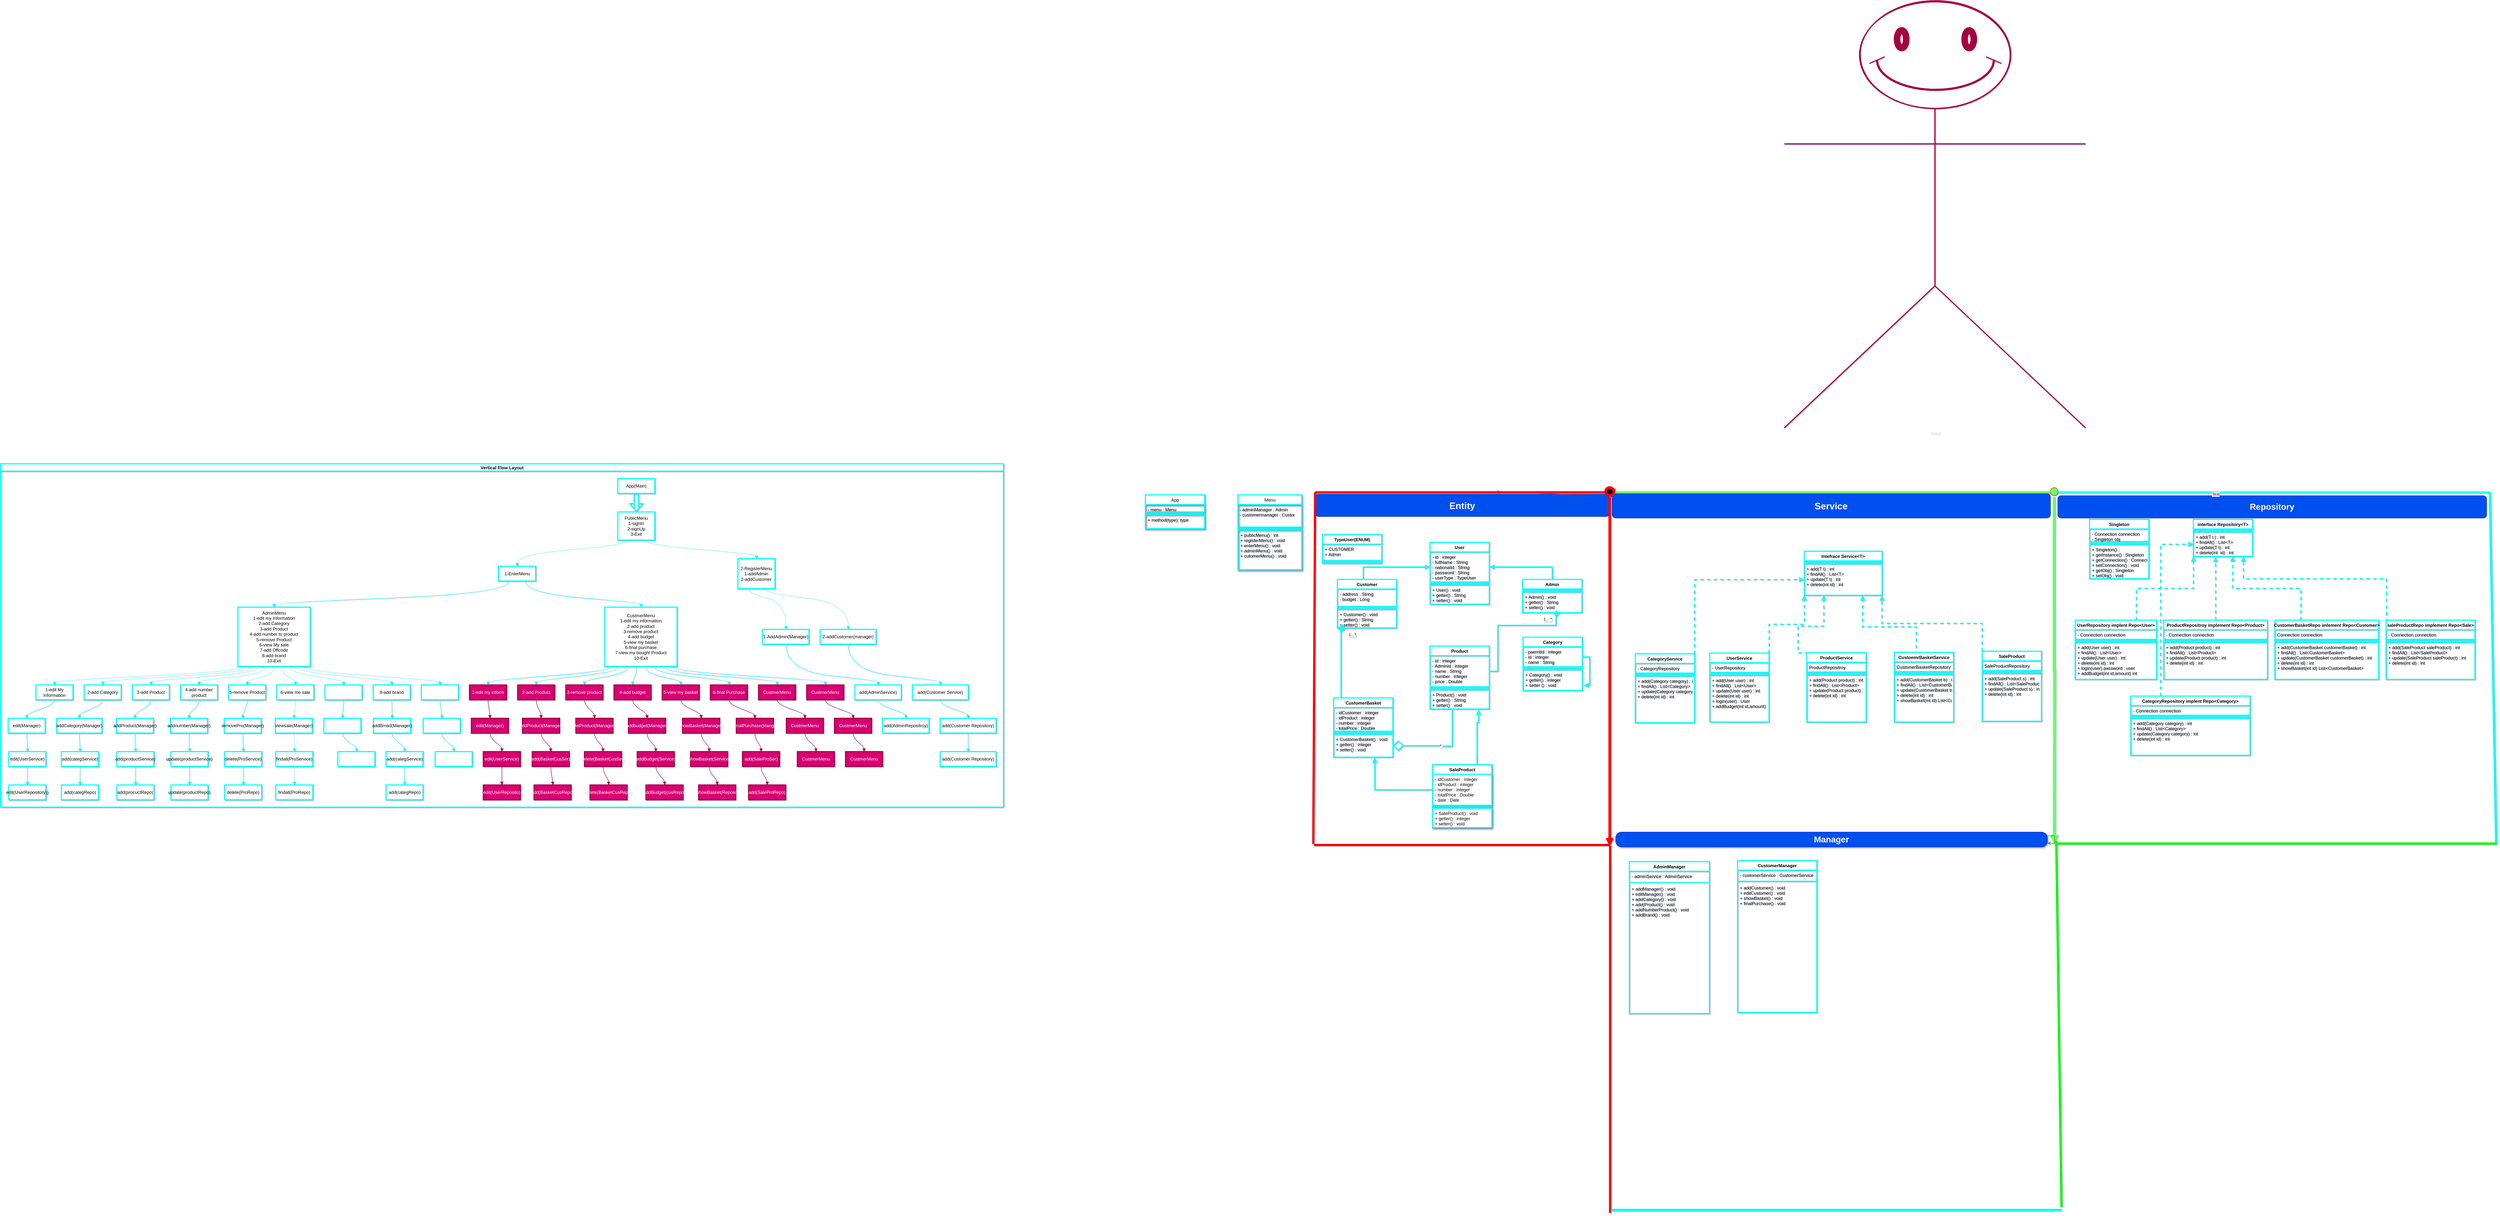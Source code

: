 <mxfile compressed="true" version="16.4.11" type="device"><diagram id="C5RBs43oDa-KdzZeNtuy" name="Page-1"><mxGraphModel dx="5450" dy="1376" grid="0" gridSize="10" guides="0" tooltips="0" connect="1" arrows="1" fold="1" page="0" pageScale="1" pageWidth="827" pageHeight="1169" math="0" shadow="1"><root><mxCell id="WIyWlLk6GJQsqaUBKTNV-0"/><mxCell id="WIyWlLk6GJQsqaUBKTNV-1" parent="WIyWlLk6GJQsqaUBKTNV-0"/><mxCell id="i3F_fCrSGMkXsWl81YlY-0" value="Customer" style="swimlane;fontStyle=1;align=center;verticalAlign=top;childLayout=stackLayout;horizontal=1;startSize=26;horizontalStack=0;resizeParent=1;resizeParentMax=0;resizeLast=0;collapsible=1;marginBottom=0;strokeColor=#00FFFF;strokeWidth=3;" parent="WIyWlLk6GJQsqaUBKTNV-1" vertex="1"><mxGeometry x="-750" y="1290" width="160" height="131" as="geometry"><mxRectangle x="-750" y="1290" width="90" height="26" as="alternateBounds"/></mxGeometry></mxCell><mxCell id="i3F_fCrSGMkXsWl81YlY-1" value="- address : String&#10;- budget : Long" style="text;strokeColor=#00FFFF;fillColor=none;align=left;verticalAlign=top;spacingLeft=4;spacingRight=4;overflow=hidden;rotatable=0;points=[[0,0.5],[1,0.5]];portConstraint=eastwest;strokeWidth=3;" parent="i3F_fCrSGMkXsWl81YlY-0" vertex="1"><mxGeometry y="26" width="160" height="47" as="geometry"/></mxCell><mxCell id="i3F_fCrSGMkXsWl81YlY-2" value="" style="line;strokeWidth=3;fillColor=none;align=left;verticalAlign=middle;spacingTop=-1;spacingLeft=3;spacingRight=3;rotatable=0;labelPosition=right;points=[];portConstraint=eastwest;strokeColor=#00FFFF;" parent="i3F_fCrSGMkXsWl81YlY-0" vertex="1"><mxGeometry y="73" width="160" height="8" as="geometry"/></mxCell><mxCell id="i3F_fCrSGMkXsWl81YlY-3" value="+ Customer() : void&#10;+ getter() : String&#10;+ setter() : void" style="text;strokeColor=#00FFFF;fillColor=none;align=left;verticalAlign=top;spacingLeft=4;spacingRight=4;overflow=hidden;rotatable=0;points=[[0,0.5],[1,0.5]];portConstraint=eastwest;strokeWidth=3;" parent="i3F_fCrSGMkXsWl81YlY-0" vertex="1"><mxGeometry y="81" width="160" height="50" as="geometry"/></mxCell><mxCell id="i3F_fCrSGMkXsWl81YlY-30" value="1...*" style="edgeStyle=orthogonalEdgeStyle;rounded=0;orthogonalLoop=1;jettySize=auto;html=1;exitX=0.5;exitY=0;exitDx=0;exitDy=0;startArrow=none;startFill=0;endArrow=diamond;endFill=1;entryX=0.006;entryY=1.017;entryDx=0;entryDy=0;entryPerimeter=0;endSize=15;startSize=22;strokeColor=#00FFFF;strokeWidth=3;" parent="WIyWlLk6GJQsqaUBKTNV-1" source="i3F_fCrSGMkXsWl81YlY-12" target="i3F_fCrSGMkXsWl81YlY-3" edge="1"><mxGeometry x="0.798" y="-30" relative="1" as="geometry"><mxPoint x="-710" y="1430" as="targetPoint"/><Array as="points"><mxPoint x="-740" y="1610"/><mxPoint x="-740" y="1460"/><mxPoint x="-740" y="1401"/></Array><mxPoint as="offset"/></mxGeometry></mxCell><mxCell id="i3F_fCrSGMkXsWl81YlY-12" value="CustomerBasket" style="swimlane;fontStyle=1;align=center;verticalAlign=top;childLayout=stackLayout;horizontal=1;startSize=26;horizontalStack=0;resizeParent=1;resizeParentMax=0;resizeLast=0;collapsible=1;marginBottom=0;strokeColor=#00FFFF;strokeWidth=3;" parent="WIyWlLk6GJQsqaUBKTNV-1" vertex="1"><mxGeometry x="-760" y="1610" width="160" height="160" as="geometry"/></mxCell><mxCell id="i3F_fCrSGMkXsWl81YlY-13" value="- idCustomer : integer&#10;- idProduct : integer&#10;- number : integer&#10;- totalPrice : Double" style="text;strokeColor=#00FFFF;fillColor=none;align=left;verticalAlign=top;spacingLeft=4;spacingRight=4;overflow=hidden;rotatable=0;points=[[0,0.5],[1,0.5]];portConstraint=eastwest;strokeWidth=3;" parent="i3F_fCrSGMkXsWl81YlY-12" vertex="1"><mxGeometry y="26" width="160" height="64" as="geometry"/></mxCell><mxCell id="i3F_fCrSGMkXsWl81YlY-14" value="" style="line;strokeWidth=3;fillColor=none;align=left;verticalAlign=middle;spacingTop=-1;spacingLeft=3;spacingRight=3;rotatable=0;labelPosition=right;points=[];portConstraint=eastwest;strokeColor=#00FFFF;" parent="i3F_fCrSGMkXsWl81YlY-12" vertex="1"><mxGeometry y="90" width="160" height="8" as="geometry"/></mxCell><mxCell id="i3F_fCrSGMkXsWl81YlY-15" value="+ CustomerBasket() : void&#10;+ getter() : integer&#10;+ setter() : void" style="text;strokeColor=#00FFFF;fillColor=none;align=left;verticalAlign=top;spacingLeft=4;spacingRight=4;overflow=hidden;rotatable=0;points=[[0,0.5],[1,0.5]];portConstraint=eastwest;labelBackgroundColor=none;labelBorderColor=none;fontColor=default;strokeWidth=3;" parent="i3F_fCrSGMkXsWl81YlY-12" vertex="1"><mxGeometry y="98" width="160" height="62" as="geometry"/></mxCell><mxCell id="i3F_fCrSGMkXsWl81YlY-16" value="User" style="swimlane;fontStyle=1;align=center;verticalAlign=top;childLayout=stackLayout;horizontal=1;startSize=26;horizontalStack=0;resizeParent=1;resizeParentMax=0;resizeLast=0;collapsible=1;marginBottom=0;strokeColor=#00FFFF;strokeWidth=3;" parent="WIyWlLk6GJQsqaUBKTNV-1" vertex="1"><mxGeometry x="-500" y="1190" width="160" height="167" as="geometry"/></mxCell><mxCell id="i3F_fCrSGMkXsWl81YlY-17" value="- id : integer&#10;- fullName : String&#10;- nationalId : String&#10;- password : String&#10;- userType : TypeUser" style="text;strokeColor=#00FFFF;fillColor=none;align=left;verticalAlign=top;spacingLeft=4;spacingRight=4;overflow=hidden;rotatable=0;points=[[0,0.5],[1,0.5]];portConstraint=eastwest;strokeWidth=3;" parent="i3F_fCrSGMkXsWl81YlY-16" vertex="1"><mxGeometry y="26" width="160" height="81" as="geometry"/></mxCell><mxCell id="i3F_fCrSGMkXsWl81YlY-18" value="" style="line;strokeWidth=3;fillColor=none;align=left;verticalAlign=middle;spacingTop=-1;spacingLeft=3;spacingRight=3;rotatable=0;labelPosition=right;points=[];portConstraint=eastwest;strokeColor=#00FFFF;" parent="i3F_fCrSGMkXsWl81YlY-16" vertex="1"><mxGeometry y="107" width="160" height="8" as="geometry"/></mxCell><mxCell id="i3F_fCrSGMkXsWl81YlY-19" value="+ User() : void&#10;+ getter() : String&#10;+ setter() : void" style="text;strokeColor=#00FFFF;fillColor=none;align=left;verticalAlign=top;spacingLeft=4;spacingRight=4;overflow=hidden;rotatable=0;points=[[0,0.5],[1,0.5]];portConstraint=eastwest;strokeWidth=3;" parent="i3F_fCrSGMkXsWl81YlY-16" vertex="1"><mxGeometry y="115" width="160" height="52" as="geometry"/></mxCell><mxCell id="i3F_fCrSGMkXsWl81YlY-20" value="Admin" style="swimlane;fontStyle=1;align=center;verticalAlign=top;childLayout=stackLayout;horizontal=1;startSize=26;horizontalStack=0;resizeParent=1;resizeParentMax=0;resizeLast=0;collapsible=1;marginBottom=0;strokeColor=#00FFFF;strokeWidth=3;" parent="WIyWlLk6GJQsqaUBKTNV-1" vertex="1"><mxGeometry x="-250" y="1290" width="160" height="90" as="geometry"/></mxCell><mxCell id="i3F_fCrSGMkXsWl81YlY-22" value="" style="line;strokeWidth=3;fillColor=none;align=left;verticalAlign=middle;spacingTop=-1;spacingLeft=3;spacingRight=3;rotatable=0;labelPosition=right;points=[];portConstraint=eastwest;strokeColor=#00FFFF;" parent="i3F_fCrSGMkXsWl81YlY-20" vertex="1"><mxGeometry y="26" width="160" height="8" as="geometry"/></mxCell><mxCell id="i3F_fCrSGMkXsWl81YlY-23" value="+ Admin() : void&#10;+ getter() : String&#10;+ setter() : void" style="text;strokeColor=#00FFFF;fillColor=none;align=left;verticalAlign=top;spacingLeft=4;spacingRight=4;overflow=hidden;rotatable=0;points=[[0,0.5],[1,0.5]];portConstraint=eastwest;strokeWidth=3;" parent="i3F_fCrSGMkXsWl81YlY-20" vertex="1"><mxGeometry y="34" width="160" height="56" as="geometry"/></mxCell><mxCell id="i3F_fCrSGMkXsWl81YlY-24" style="edgeStyle=orthogonalEdgeStyle;rounded=0;orthogonalLoop=1;jettySize=auto;html=1;exitX=0;exitY=0.5;exitDx=0;exitDy=0;entryX=0.437;entryY=0.008;entryDx=0;entryDy=0;entryPerimeter=0;startArrow=block;startFill=0;endArrow=none;endFill=0;strokeColor=#00FFFF;strokeWidth=3;" parent="WIyWlLk6GJQsqaUBKTNV-1" source="i3F_fCrSGMkXsWl81YlY-17" target="i3F_fCrSGMkXsWl81YlY-0" edge="1"><mxGeometry relative="1" as="geometry"/></mxCell><mxCell id="i3F_fCrSGMkXsWl81YlY-25" style="edgeStyle=orthogonalEdgeStyle;rounded=0;orthogonalLoop=1;jettySize=auto;html=1;exitX=1;exitY=0.5;exitDx=0;exitDy=0;entryX=0.5;entryY=0;entryDx=0;entryDy=0;startArrow=block;startFill=0;endArrow=none;endFill=0;strokeColor=#00FFFF;strokeWidth=3;" parent="WIyWlLk6GJQsqaUBKTNV-1" source="i3F_fCrSGMkXsWl81YlY-17" target="i3F_fCrSGMkXsWl81YlY-20" edge="1"><mxGeometry relative="1" as="geometry"><mxPoint x="-290" y="1250" as="targetPoint"/></mxGeometry></mxCell><mxCell id="c8AYr367chJT7zL7V2hB-5" style="edgeStyle=orthogonalEdgeStyle;rounded=0;orthogonalLoop=1;jettySize=auto;html=1;exitX=0.75;exitY=0;exitDx=0;exitDy=0;entryX=0.82;entryY=1.015;entryDx=0;entryDy=0;entryPerimeter=0;endArrow=classic;endFill=1;strokeColor=#00FFFF;strokeWidth=3;" parent="WIyWlLk6GJQsqaUBKTNV-1" source="i3F_fCrSGMkXsWl81YlY-26" target="i3F_fCrSGMkXsWl81YlY-42" edge="1"><mxGeometry relative="1" as="geometry"><Array as="points"><mxPoint x="-373" y="1676"/><mxPoint x="-369" y="1676"/></Array></mxGeometry></mxCell><mxCell id="i3F_fCrSGMkXsWl81YlY-26" value="SaleProduct" style="swimlane;fontStyle=1;align=center;verticalAlign=top;childLayout=stackLayout;horizontal=1;startSize=26;horizontalStack=0;resizeParent=1;resizeParentMax=0;resizeLast=0;collapsible=1;marginBottom=0;swimlaneFillColor=none;fillColor=default;strokeColor=#00FFFF;shadow=1;sketch=0;strokeWidth=3;" parent="WIyWlLk6GJQsqaUBKTNV-1" vertex="1"><mxGeometry x="-493" y="1790" width="160" height="170" as="geometry"/></mxCell><mxCell id="i3F_fCrSGMkXsWl81YlY-27" value="- idCustomer : integer&#10;- idProduct : integer&#10;- number : integer&#10;- totalPrice : Double&#10;- date : Date" style="text;align=left;verticalAlign=top;spacingLeft=4;spacingRight=4;overflow=hidden;rotatable=0;points=[[0,0.5],[1,0.5]];portConstraint=eastwest;swimlaneFillColor=none;fillColor=default;strokeColor=#00FFFF;shadow=1;sketch=0;strokeWidth=3;" parent="i3F_fCrSGMkXsWl81YlY-26" vertex="1"><mxGeometry y="26" width="160" height="84" as="geometry"/></mxCell><mxCell id="i3F_fCrSGMkXsWl81YlY-28" value="" style="line;strokeWidth=3;align=left;verticalAlign=middle;spacingTop=-1;spacingLeft=3;spacingRight=3;rotatable=0;labelPosition=right;points=[];portConstraint=eastwest;swimlaneFillColor=none;fillColor=default;strokeColor=#00FFFF;shadow=1;sketch=0;" parent="i3F_fCrSGMkXsWl81YlY-26" vertex="1"><mxGeometry y="110" width="160" height="8" as="geometry"/></mxCell><mxCell id="i3F_fCrSGMkXsWl81YlY-29" value="+ SaleProduct() : void&#10;+ getter() : integer&#10;+ setter() : void" style="text;align=left;verticalAlign=top;spacingLeft=4;spacingRight=4;overflow=hidden;rotatable=0;points=[[0,0.5],[1,0.5]];portConstraint=eastwest;swimlaneFillColor=none;fillColor=default;strokeColor=#00FFFF;shadow=1;sketch=0;strokeWidth=3;" parent="i3F_fCrSGMkXsWl81YlY-26" vertex="1"><mxGeometry y="118" width="160" height="52" as="geometry"/></mxCell><mxCell id="i3F_fCrSGMkXsWl81YlY-39" value="Product" style="swimlane;fontStyle=1;align=center;verticalAlign=top;childLayout=stackLayout;horizontal=1;startSize=26;horizontalStack=0;resizeParent=1;resizeParentMax=0;resizeLast=0;collapsible=1;marginBottom=0;strokeColor=#00FFFF;strokeWidth=3;" parent="WIyWlLk6GJQsqaUBKTNV-1" vertex="1"><mxGeometry x="-500" y="1470" width="160" height="170" as="geometry"/></mxCell><mxCell id="i3F_fCrSGMkXsWl81YlY-40" value="- id : integer&#10;- AdminId : integer&#10;- name : String&#10;- number : integer&#10;- price : Double" style="text;strokeColor=#00FFFF;fillColor=none;align=left;verticalAlign=top;spacingLeft=4;spacingRight=4;overflow=hidden;rotatable=0;points=[[0,0.5],[1,0.5]];portConstraint=eastwest;strokeWidth=3;" parent="i3F_fCrSGMkXsWl81YlY-39" vertex="1"><mxGeometry y="26" width="160" height="84" as="geometry"/></mxCell><mxCell id="i3F_fCrSGMkXsWl81YlY-41" value="" style="line;strokeWidth=3;fillColor=none;align=left;verticalAlign=middle;spacingTop=-1;spacingLeft=3;spacingRight=3;rotatable=0;labelPosition=right;points=[];portConstraint=eastwest;strokeColor=#00FFFF;" parent="i3F_fCrSGMkXsWl81YlY-39" vertex="1"><mxGeometry y="110" width="160" height="8" as="geometry"/></mxCell><mxCell id="i3F_fCrSGMkXsWl81YlY-42" value="+ Product() : void&#10;+ getter() : String&#10;+ setter() : void" style="text;strokeColor=#00FFFF;fillColor=none;align=left;verticalAlign=top;spacingLeft=4;spacingRight=4;overflow=hidden;rotatable=0;points=[[0,0.5],[1,0.5]];portConstraint=eastwest;strokeWidth=3;" parent="i3F_fCrSGMkXsWl81YlY-39" vertex="1"><mxGeometry y="118" width="160" height="52" as="geometry"/></mxCell><mxCell id="i3F_fCrSGMkXsWl81YlY-57" value="1... *" style="edgeStyle=orthogonalEdgeStyle;rounded=0;orthogonalLoop=1;jettySize=auto;html=1;exitX=1;exitY=0.5;exitDx=0;exitDy=0;startArrow=none;startFill=0;endArrow=diamond;endFill=0;targetPerimeterSpacing=0;strokeWidth=3;endSize=10;startSize=18;labelPosition=left;verticalLabelPosition=top;align=right;verticalAlign=bottom;entryX=0.517;entryY=1.037;entryDx=0;entryDy=0;entryPerimeter=0;strokeColor=#00FFFF;" parent="WIyWlLk6GJQsqaUBKTNV-1" source="i3F_fCrSGMkXsWl81YlY-40" target="i3F_fCrSGMkXsWl81YlY-23" edge="1"><mxGeometry x="0.817" y="10" relative="1" as="geometry"><mxPoint x="-170" y="1390" as="targetPoint"/><Array as="points"><mxPoint x="-317" y="1538"/><mxPoint x="-317" y="1414"/><mxPoint x="-160" y="1414"/><mxPoint x="-160" y="1382"/></Array><mxPoint as="offset"/></mxGeometry></mxCell><mxCell id="i3F_fCrSGMkXsWl81YlY-59" value="*&amp;nbsp;" style="edgeStyle=orthogonalEdgeStyle;rounded=0;orthogonalLoop=1;jettySize=auto;html=1;exitX=1;exitY=0.5;exitDx=0;exitDy=0;entryX=0.375;entryY=1.038;entryDx=0;entryDy=0;entryPerimeter=0;fontColor=default;startArrow=diamond;startFill=0;endArrow=none;endFill=0;startSize=22;strokeColor=#00FFFF;strokeWidth=3;" parent="WIyWlLk6GJQsqaUBKTNV-1" source="i3F_fCrSGMkXsWl81YlY-15" target="i3F_fCrSGMkXsWl81YlY-42" edge="1"><mxGeometry relative="1" as="geometry"><Array as="points"><mxPoint x="-470" y="1740"/><mxPoint x="-440" y="1739"/></Array></mxGeometry></mxCell><mxCell id="i3F_fCrSGMkXsWl81YlY-63" value="TypeUser(ENUM)" style="swimlane;fontStyle=1;align=center;verticalAlign=top;childLayout=stackLayout;horizontal=1;startSize=26;horizontalStack=0;resizeParent=1;resizeParentMax=0;resizeLast=0;collapsible=1;marginBottom=0;labelBackgroundColor=none;labelBorderColor=none;fontColor=default;strokeColor=#00FFFF;strokeWidth=3;" parent="WIyWlLk6GJQsqaUBKTNV-1" vertex="1"><mxGeometry x="-790" y="1169" width="160" height="78" as="geometry"><mxRectangle x="-790" y="1169" width="90" height="26" as="alternateBounds"/></mxGeometry></mxCell><mxCell id="i3F_fCrSGMkXsWl81YlY-64" value="+ CUSTOMER&#10;+ Admin" style="text;strokeColor=#00FFFF;fillColor=none;align=left;verticalAlign=top;spacingLeft=4;spacingRight=4;overflow=hidden;rotatable=0;points=[[0,0.5],[1,0.5]];portConstraint=eastwest;labelBackgroundColor=none;labelBorderColor=none;fontColor=default;strokeWidth=3;" parent="i3F_fCrSGMkXsWl81YlY-63" vertex="1"><mxGeometry y="26" width="160" height="44" as="geometry"/></mxCell><mxCell id="i3F_fCrSGMkXsWl81YlY-65" value="" style="line;strokeWidth=3;fillColor=none;align=left;verticalAlign=middle;spacingTop=-1;spacingLeft=3;spacingRight=3;rotatable=0;labelPosition=right;points=[];portConstraint=eastwest;labelBackgroundColor=none;labelBorderColor=none;fontColor=default;strokeColor=#00FFFF;" parent="i3F_fCrSGMkXsWl81YlY-63" vertex="1"><mxGeometry y="70" width="160" height="8" as="geometry"/></mxCell><mxCell id="c8AYr367chJT7zL7V2hB-0" value="&lt;b&gt;&lt;font style=&quot;font-size: 25px&quot;&gt;Entity&lt;/font&gt;&lt;/b&gt;" style="rounded=1;whiteSpace=wrap;html=1;fillColor=#0050ef;fontColor=#ffffff;strokeColor=#001DBC;" parent="WIyWlLk6GJQsqaUBKTNV-1" vertex="1"><mxGeometry x="-810" y="1060" width="794" height="60" as="geometry"/></mxCell><mxCell id="c8AYr367chJT7zL7V2hB-1" value="" style="shape=line;html=1;strokeWidth=6;strokeColor=#ff0000;" parent="WIyWlLk6GJQsqaUBKTNV-1" vertex="1"><mxGeometry x="-810" y="1050" width="790" height="10" as="geometry"/></mxCell><mxCell id="c8AYr367chJT7zL7V2hB-2" value="" style="edgeStyle=orthogonalEdgeStyle;html=1;verticalAlign=bottom;endArrow=open;endSize=8;strokeColor=#ff0000;rounded=0;entryX=0.616;entryY=0.369;entryDx=0;entryDy=0;entryPerimeter=0;" parent="WIyWlLk6GJQsqaUBKTNV-1" source="c8AYr367chJT7zL7V2hB-1" target="c8AYr367chJT7zL7V2hB-1" edge="1"><mxGeometry relative="1" as="geometry"><mxPoint x="-330" y="1095" as="targetPoint"/><Array as="points"><mxPoint x="-340" y="1054"/></Array></mxGeometry></mxCell><mxCell id="c8AYr367chJT7zL7V2hB-6" style="edgeStyle=orthogonalEdgeStyle;rounded=0;orthogonalLoop=1;jettySize=auto;html=1;exitX=0;exitY=0.5;exitDx=0;exitDy=0;entryX=0.695;entryY=1.013;entryDx=0;entryDy=0;entryPerimeter=0;endArrow=classic;endFill=1;strokeColor=#00FFFF;strokeWidth=3;" parent="WIyWlLk6GJQsqaUBKTNV-1" source="i3F_fCrSGMkXsWl81YlY-27" target="i3F_fCrSGMkXsWl81YlY-15" edge="1"><mxGeometry relative="1" as="geometry"/></mxCell><mxCell id="c8AYr367chJT7zL7V2hB-7" value="&lt;b&gt;&lt;font style=&quot;font-size: 23px&quot;&gt;Repository&lt;/font&gt;&lt;/b&gt;" style="rounded=1;whiteSpace=wrap;html=1;fillColor=#0050ef;fontColor=#ffffff;strokeColor=#001DBC;" parent="WIyWlLk6GJQsqaUBKTNV-1" vertex="1"><mxGeometry x="1194" y="1064" width="1157" height="60" as="geometry"/></mxCell><mxCell id="c8AYr367chJT7zL7V2hB-8" value="&lt;b&gt;&lt;font style=&quot;font-size: 25px&quot;&gt;Service&lt;/font&gt;&lt;/b&gt;" style="rounded=1;whiteSpace=wrap;html=1;fillColor=#0050ef;fontColor=#ffffff;strokeColor=#001DBC;" parent="WIyWlLk6GJQsqaUBKTNV-1" vertex="1"><mxGeometry x="-9" y="1058" width="1183" height="66" as="geometry"/></mxCell><mxCell id="c8AYr367chJT7zL7V2hB-9" value="" style="shape=line;html=1;strokeWidth=6;strokeColor=#66FF66;" parent="WIyWlLk6GJQsqaUBKTNV-1" vertex="1"><mxGeometry x="-10" y="1050" width="1190" height="10" as="geometry"/></mxCell><mxCell id="c8AYr367chJT7zL7V2hB-10" value="" style="edgeStyle=orthogonalEdgeStyle;html=1;verticalAlign=bottom;endArrow=open;endSize=8;strokeColor=#66FF66;rounded=0;entryX=0.555;entryY=0.5;entryDx=0;entryDy=0;entryPerimeter=0;" parent="WIyWlLk6GJQsqaUBKTNV-1" source="c8AYr367chJT7zL7V2hB-9" target="c8AYr367chJT7zL7V2hB-9" edge="1"><mxGeometry relative="1" as="geometry"><mxPoint x="650" y="1130" as="targetPoint"/><Array as="points"><mxPoint x="1170" y="1055"/><mxPoint x="1177" y="1055"/></Array></mxGeometry></mxCell><mxCell id="c8AYr367chJT7zL7V2hB-11" value="" style="shape=line;html=1;strokeWidth=6;strokeColor=#33FFFF;" parent="WIyWlLk6GJQsqaUBKTNV-1" vertex="1"><mxGeometry x="1190" y="1050" width="1170" height="10" as="geometry"/></mxCell><mxCell id="c8AYr367chJT7zL7V2hB-12" value="" style="edgeStyle=orthogonalEdgeStyle;html=1;verticalAlign=bottom;endArrow=open;endSize=8;strokeColor=#33FFFF;rounded=0;" parent="WIyWlLk6GJQsqaUBKTNV-1" source="c8AYr367chJT7zL7V2hB-11" edge="1"><mxGeometry relative="1" as="geometry"><mxPoint x="1620" y="1060" as="targetPoint"/><Array as="points"><mxPoint x="1680" y="1055"/><mxPoint x="1680" y="1055"/></Array></mxGeometry></mxCell><mxCell id="c8AYr367chJT7zL7V2hB-13" value="Text" style="edgeLabel;html=1;align=center;verticalAlign=middle;resizable=0;points=[];" parent="c8AYr367chJT7zL7V2hB-12" vertex="1" connectable="0"><mxGeometry x="-0.145" y="-1" relative="1" as="geometry"><mxPoint as="offset"/></mxGeometry></mxCell><mxCell id="c8AYr367chJT7zL7V2hB-14" value="Singleton" style="swimlane;fontStyle=1;align=center;verticalAlign=top;childLayout=stackLayout;horizontal=1;startSize=26;horizontalStack=0;resizeParent=1;resizeParentMax=0;resizeLast=0;collapsible=1;marginBottom=0;strokeColor=#00FFFF;strokeWidth=3;" parent="WIyWlLk6GJQsqaUBKTNV-1" vertex="1"><mxGeometry x="1280" y="1128" width="160" height="160" as="geometry"/></mxCell><mxCell id="c8AYr367chJT7zL7V2hB-15" value="- Connection connection&#10;- Singleton obj" style="text;strokeColor=#00FFFF;fillColor=none;align=left;verticalAlign=top;spacingLeft=4;spacingRight=4;overflow=hidden;rotatable=0;points=[[0,0.5],[1,0.5]];portConstraint=eastwest;strokeWidth=3;" parent="c8AYr367chJT7zL7V2hB-14" vertex="1"><mxGeometry y="26" width="160" height="34" as="geometry"/></mxCell><mxCell id="c8AYr367chJT7zL7V2hB-16" value="" style="line;strokeWidth=3;fillColor=none;align=left;verticalAlign=middle;spacingTop=-1;spacingLeft=3;spacingRight=3;rotatable=0;labelPosition=right;points=[];portConstraint=eastwest;strokeColor=#00FFFF;" parent="c8AYr367chJT7zL7V2hB-14" vertex="1"><mxGeometry y="60" width="160" height="8" as="geometry"/></mxCell><mxCell id="c8AYr367chJT7zL7V2hB-17" value="+ Singleton() : &#10;+ getInstance() : Singleton&#10;+ getConnection() : Connection&#10;+ setConnection() : void&#10;+ getObj() : Singleton&#10;+ setObj() : void" style="text;strokeColor=#00FFFF;fillColor=none;align=left;verticalAlign=top;spacingLeft=4;spacingRight=4;overflow=hidden;rotatable=0;points=[[0,0.5],[1,0.5]];portConstraint=eastwest;strokeWidth=3;" parent="c8AYr367chJT7zL7V2hB-14" vertex="1"><mxGeometry y="68" width="160" height="92" as="geometry"/></mxCell><mxCell id="c8AYr367chJT7zL7V2hB-18" value="interface Repository&lt;T&gt;" style="swimlane;fontStyle=1;align=center;verticalAlign=top;childLayout=stackLayout;horizontal=1;startSize=26;horizontalStack=0;resizeParent=1;resizeParentMax=0;resizeLast=0;collapsible=1;marginBottom=0;strokeColor=#00FFFF;strokeWidth=3;" parent="WIyWlLk6GJQsqaUBKTNV-1" vertex="1"><mxGeometry x="1560" y="1128" width="160" height="100" as="geometry"/></mxCell><mxCell id="c8AYr367chJT7zL7V2hB-20" value="" style="line;strokeWidth=3;fillColor=none;align=left;verticalAlign=middle;spacingTop=-1;spacingLeft=3;spacingRight=3;rotatable=0;labelPosition=right;points=[];portConstraint=eastwest;strokeColor=#00FFFF;" parent="c8AYr367chJT7zL7V2hB-18" vertex="1"><mxGeometry y="26" width="160" height="8" as="geometry"/></mxCell><mxCell id="c8AYr367chJT7zL7V2hB-21" value="+ add(T t ) : int&#10;+ findAll() : List&lt;T&gt;&#10;+ update(T t) : int&#10;+ delete(int  id) : int" style="text;strokeColor=#00FFFF;fillColor=none;align=left;verticalAlign=top;spacingLeft=4;spacingRight=4;overflow=hidden;rotatable=0;points=[[0,0.5],[1,0.5]];portConstraint=eastwest;strokeWidth=3;" parent="c8AYr367chJT7zL7V2hB-18" vertex="1"><mxGeometry y="34" width="160" height="66" as="geometry"/></mxCell><mxCell id="t5Y7_WguQKUXOb1O2vxH-0" style="edgeStyle=orthogonalEdgeStyle;rounded=0;orthogonalLoop=1;jettySize=auto;html=1;exitX=0.75;exitY=0;exitDx=0;exitDy=0;entryX=0;entryY=1;entryDx=0;entryDy=0;entryPerimeter=0;strokeColor=#00FFFF;strokeWidth=3;dashed=1;endArrow=block;endFill=1;" parent="WIyWlLk6GJQsqaUBKTNV-1" source="c8AYr367chJT7zL7V2hB-22" target="c8AYr367chJT7zL7V2hB-21" edge="1"><mxGeometry relative="1" as="geometry"/></mxCell><mxCell id="c8AYr367chJT7zL7V2hB-22" value="UserRepository implent Repo&lt;User&gt;" style="swimlane;fontStyle=1;align=center;verticalAlign=top;childLayout=stackLayout;horizontal=1;startSize=26;horizontalStack=0;resizeParent=1;resizeParentMax=0;resizeLast=0;collapsible=1;marginBottom=0;strokeColor=#00FFFF;strokeWidth=3;" parent="WIyWlLk6GJQsqaUBKTNV-1" vertex="1"><mxGeometry x="1241" y="1400" width="220" height="160" as="geometry"/></mxCell><mxCell id="c8AYr367chJT7zL7V2hB-23" value="- Connection connection" style="text;strokeColor=#00FFFF;fillColor=none;align=left;verticalAlign=top;spacingLeft=4;spacingRight=4;overflow=hidden;rotatable=0;points=[[0,0.5],[1,0.5]];portConstraint=eastwest;strokeWidth=3;" parent="c8AYr367chJT7zL7V2hB-22" vertex="1"><mxGeometry y="26" width="220" height="26" as="geometry"/></mxCell><mxCell id="c8AYr367chJT7zL7V2hB-24" value="" style="line;strokeWidth=3;fillColor=none;align=left;verticalAlign=middle;spacingTop=-1;spacingLeft=3;spacingRight=3;rotatable=0;labelPosition=right;points=[];portConstraint=eastwest;strokeColor=#00FFFF;" parent="c8AYr367chJT7zL7V2hB-22" vertex="1"><mxGeometry y="52" width="220" height="8" as="geometry"/></mxCell><mxCell id="c8AYr367chJT7zL7V2hB-25" value="+ add(User user) : int&#10;+ findAll() : List&lt;User&gt;&#10;+ update(User user) : int&#10;+ delete(int id) : int&#10;+ login(user) password : user&#10;+ addBudget(int id,amount) int" style="text;strokeColor=#00FFFF;fillColor=none;align=left;verticalAlign=top;spacingLeft=4;spacingRight=4;overflow=hidden;rotatable=0;points=[[0,0.5],[1,0.5]];portConstraint=eastwest;strokeWidth=3;" parent="c8AYr367chJT7zL7V2hB-22" vertex="1"><mxGeometry y="60" width="220" height="100" as="geometry"/></mxCell><mxCell id="t5Y7_WguQKUXOb1O2vxH-1" style="edgeStyle=orthogonalEdgeStyle;rounded=0;orthogonalLoop=1;jettySize=auto;html=1;exitX=0.5;exitY=0;exitDx=0;exitDy=0;entryX=0.375;entryY=1.015;entryDx=0;entryDy=0;entryPerimeter=0;strokeColor=#00FFFF;strokeWidth=3;dashed=1;endArrow=block;endFill=1;" parent="WIyWlLk6GJQsqaUBKTNV-1" source="c8AYr367chJT7zL7V2hB-26" target="c8AYr367chJT7zL7V2hB-21" edge="1"><mxGeometry relative="1" as="geometry"/></mxCell><mxCell id="c8AYr367chJT7zL7V2hB-26" value="ProductRepositroy implement Repo&lt;Product&gt;" style="swimlane;fontStyle=1;align=center;verticalAlign=top;childLayout=stackLayout;horizontal=1;startSize=26;horizontalStack=0;resizeParent=1;resizeParentMax=0;resizeLast=0;collapsible=1;marginBottom=0;strokeColor=#00FFFF;strokeWidth=3;" parent="WIyWlLk6GJQsqaUBKTNV-1" vertex="1"><mxGeometry x="1480" y="1400" width="280" height="160" as="geometry"/></mxCell><mxCell id="c8AYr367chJT7zL7V2hB-27" value="- Connection connection" style="text;strokeColor=#00FFFF;fillColor=none;align=left;verticalAlign=top;spacingLeft=4;spacingRight=4;overflow=hidden;rotatable=0;points=[[0,0.5],[1,0.5]];portConstraint=eastwest;strokeWidth=3;" parent="c8AYr367chJT7zL7V2hB-26" vertex="1"><mxGeometry y="26" width="280" height="26" as="geometry"/></mxCell><mxCell id="c8AYr367chJT7zL7V2hB-28" value="" style="line;strokeWidth=3;fillColor=none;align=left;verticalAlign=middle;spacingTop=-1;spacingLeft=3;spacingRight=3;rotatable=0;labelPosition=right;points=[];portConstraint=eastwest;strokeColor=#00FFFF;" parent="c8AYr367chJT7zL7V2hB-26" vertex="1"><mxGeometry y="52" width="280" height="8" as="geometry"/></mxCell><mxCell id="c8AYr367chJT7zL7V2hB-29" value="+ add(Product product) : int&#10;+ findAll() : List&lt;Product&gt;&#10;+ update(Product product) : int&#10;+ delete(int id) : int" style="text;strokeColor=#00FFFF;fillColor=none;align=left;verticalAlign=top;spacingLeft=4;spacingRight=4;overflow=hidden;rotatable=0;points=[[0,0.5],[1,0.5]];portConstraint=eastwest;strokeWidth=3;" parent="c8AYr367chJT7zL7V2hB-26" vertex="1"><mxGeometry y="60" width="280" height="100" as="geometry"/></mxCell><mxCell id="t5Y7_WguQKUXOb1O2vxH-2" style="edgeStyle=orthogonalEdgeStyle;rounded=0;orthogonalLoop=1;jettySize=auto;html=1;exitX=0.25;exitY=0;exitDx=0;exitDy=0;entryX=0.663;entryY=1;entryDx=0;entryDy=0;entryPerimeter=0;strokeColor=#00FFFF;strokeWidth=3;dashed=1;endArrow=block;endFill=1;" parent="WIyWlLk6GJQsqaUBKTNV-1" source="c8AYr367chJT7zL7V2hB-30" target="c8AYr367chJT7zL7V2hB-21" edge="1"><mxGeometry relative="1" as="geometry"/></mxCell><mxCell id="c8AYr367chJT7zL7V2hB-30" value="CustomerBasketRepo imlement Repo&lt;Customer&gt;" style="swimlane;fontStyle=1;align=center;verticalAlign=top;childLayout=stackLayout;horizontal=1;startSize=26;horizontalStack=0;resizeParent=1;resizeParentMax=0;resizeLast=0;collapsible=1;marginBottom=0;strokeColor=#00FFFF;strokeWidth=3;" parent="WIyWlLk6GJQsqaUBKTNV-1" vertex="1"><mxGeometry x="1780" y="1400" width="280" height="160" as="geometry"/></mxCell><mxCell id="c8AYr367chJT7zL7V2hB-31" value="Connection connection" style="text;strokeColor=#00FFFF;fillColor=none;align=left;verticalAlign=top;spacingLeft=4;spacingRight=4;overflow=hidden;rotatable=0;points=[[0,0.5],[1,0.5]];portConstraint=eastwest;strokeWidth=3;" parent="c8AYr367chJT7zL7V2hB-30" vertex="1"><mxGeometry y="26" width="280" height="26" as="geometry"/></mxCell><mxCell id="c8AYr367chJT7zL7V2hB-32" value="" style="line;strokeWidth=3;fillColor=none;align=left;verticalAlign=middle;spacingTop=-1;spacingLeft=3;spacingRight=3;rotatable=0;labelPosition=right;points=[];portConstraint=eastwest;strokeColor=#00FFFF;" parent="c8AYr367chJT7zL7V2hB-30" vertex="1"><mxGeometry y="52" width="280" height="8" as="geometry"/></mxCell><mxCell id="c8AYr367chJT7zL7V2hB-33" value="+ add(CustomerBasket customerBasket) : int&#10;+ findAll() : List&lt;CustomerBasket&gt;&#10;+ update(CustomerBasket customerBasket) : int&#10;+ delete(int id) : int&#10;+ showBasket(int id) List&lt;CustomerBasket&gt;" style="text;strokeColor=#00FFFF;fillColor=none;align=left;verticalAlign=top;spacingLeft=4;spacingRight=4;overflow=hidden;rotatable=0;points=[[0,0.5],[1,0.5]];portConstraint=eastwest;strokeWidth=3;" parent="c8AYr367chJT7zL7V2hB-30" vertex="1"><mxGeometry y="60" width="280" height="100" as="geometry"/></mxCell><mxCell id="t5Y7_WguQKUXOb1O2vxH-3" style="edgeStyle=orthogonalEdgeStyle;rounded=0;orthogonalLoop=1;jettySize=auto;html=1;exitX=0.25;exitY=0;exitDx=0;exitDy=0;entryX=0.844;entryY=1;entryDx=0;entryDy=0;entryPerimeter=0;strokeColor=#00FFFF;strokeWidth=3;dashed=1;endArrow=block;endFill=1;" parent="WIyWlLk6GJQsqaUBKTNV-1" source="c8AYr367chJT7zL7V2hB-34" target="c8AYr367chJT7zL7V2hB-21" edge="1"><mxGeometry relative="1" as="geometry"><Array as="points"><mxPoint x="2081" y="1400"/><mxPoint x="2081" y="1288"/><mxPoint x="1695" y="1288"/></Array></mxGeometry></mxCell><mxCell id="c8AYr367chJT7zL7V2hB-34" value="saleProductRepo implement Repo&lt;Sale&gt;" style="swimlane;fontStyle=1;align=center;verticalAlign=top;childLayout=stackLayout;horizontal=1;startSize=26;horizontalStack=0;resizeParent=1;resizeParentMax=0;resizeLast=0;collapsible=1;marginBottom=0;strokeColor=#00FFFF;strokeWidth=3;" parent="WIyWlLk6GJQsqaUBKTNV-1" vertex="1"><mxGeometry x="2080" y="1400" width="240" height="160" as="geometry"/></mxCell><mxCell id="c8AYr367chJT7zL7V2hB-35" value="- Connection connection" style="text;strokeColor=#00FFFF;fillColor=none;align=left;verticalAlign=top;spacingLeft=4;spacingRight=4;overflow=hidden;rotatable=0;points=[[0,0.5],[1,0.5]];portConstraint=eastwest;strokeWidth=3;" parent="c8AYr367chJT7zL7V2hB-34" vertex="1"><mxGeometry y="26" width="240" height="26" as="geometry"/></mxCell><mxCell id="c8AYr367chJT7zL7V2hB-36" value="" style="line;strokeWidth=3;fillColor=none;align=left;verticalAlign=middle;spacingTop=-1;spacingLeft=3;spacingRight=3;rotatable=0;labelPosition=right;points=[];portConstraint=eastwest;strokeColor=#00FFFF;" parent="c8AYr367chJT7zL7V2hB-34" vertex="1"><mxGeometry y="52" width="240" height="8" as="geometry"/></mxCell><mxCell id="c8AYr367chJT7zL7V2hB-37" value="+ add(SaleProduct saleProduct) : int&#10;+ findAll() : List&lt;SaleProduct&gt;&#10;+ update(SaleProduct saleProduct) : int&#10;+ delete(int id) : int" style="text;strokeColor=#00FFFF;fillColor=none;align=left;verticalAlign=top;spacingLeft=4;spacingRight=4;overflow=hidden;rotatable=0;points=[[0,0.5],[1,0.5]];portConstraint=eastwest;strokeWidth=3;" parent="c8AYr367chJT7zL7V2hB-34" vertex="1"><mxGeometry y="60" width="240" height="100" as="geometry"/></mxCell><mxCell id="4GBnkU4NNtRjFVcsjxJx-9" value="" style="ellipse;html=1;shape=startState;fillColor=#000000;strokeColor=#ff0000;strokeWidth=7;" parent="WIyWlLk6GJQsqaUBKTNV-1" vertex="1"><mxGeometry x="-30" y="1038" width="30" height="30" as="geometry"/></mxCell><mxCell id="4GBnkU4NNtRjFVcsjxJx-10" value="" style="edgeStyle=orthogonalEdgeStyle;html=1;verticalAlign=bottom;endArrow=open;endSize=8;strokeColor=#ff0000;rounded=0;strokeWidth=7;" parent="WIyWlLk6GJQsqaUBKTNV-1" source="4GBnkU4NNtRjFVcsjxJx-9" edge="1"><mxGeometry relative="1" as="geometry"><mxPoint x="-15" y="2011" as="targetPoint"/></mxGeometry></mxCell><mxCell id="4GBnkU4NNtRjFVcsjxJx-11" value="" style="ellipse;html=1;shape=startState;fillColor=#66FF66;strokeColor=#ff0000;" parent="WIyWlLk6GJQsqaUBKTNV-1" vertex="1"><mxGeometry x="1170" y="1038" width="29" height="30" as="geometry"/></mxCell><mxCell id="4GBnkU4NNtRjFVcsjxJx-12" value="" style="edgeStyle=orthogonalEdgeStyle;html=1;verticalAlign=bottom;endArrow=open;endSize=8;strokeColor=#66FF66;rounded=0;fillColor=#60a917;strokeWidth=8;" parent="WIyWlLk6GJQsqaUBKTNV-1" source="4GBnkU4NNtRjFVcsjxJx-11" edge="1"><mxGeometry relative="1" as="geometry"><mxPoint x="1185" y="2005" as="targetPoint"/></mxGeometry></mxCell><mxCell id="zYNEkyk-Fqb9Qmx9F5H3-13" style="edgeStyle=orthogonalEdgeStyle;rounded=0;orthogonalLoop=1;jettySize=auto;html=1;exitX=0.75;exitY=0;exitDx=0;exitDy=0;entryX=0.75;entryY=1;entryDx=0;entryDy=0;strokeColor=#00FFFF;strokeWidth=3;dashed=1;endArrow=block;endFill=1;" parent="WIyWlLk6GJQsqaUBKTNV-1" source="4GBnkU4NNtRjFVcsjxJx-13" target="zYNEkyk-Fqb9Qmx9F5H3-6" edge="1"><mxGeometry relative="1" as="geometry"><Array as="points"><mxPoint x="812" y="1418"/><mxPoint x="668" y="1418"/></Array></mxGeometry></mxCell><mxCell id="4GBnkU4NNtRjFVcsjxJx-13" value="CustoemrBasketService" style="swimlane;fontStyle=1;align=center;verticalAlign=top;childLayout=stackLayout;horizontal=1;startSize=26;horizontalStack=0;resizeParent=1;resizeParentMax=0;resizeLast=0;collapsible=1;marginBottom=0;strokeWidth=3;strokeColor=#00FFFF;" parent="WIyWlLk6GJQsqaUBKTNV-1" vertex="1"><mxGeometry x="753" y="1487" width="160" height="188" as="geometry"/></mxCell><mxCell id="4GBnkU4NNtRjFVcsjxJx-14" value="CustomerBasketRepository" style="text;strokeColor=#00FFFF;fillColor=none;align=left;verticalAlign=top;spacingLeft=4;spacingRight=4;overflow=hidden;rotatable=0;points=[[0,0.5],[1,0.5]];portConstraint=eastwest;strokeWidth=3;" parent="4GBnkU4NNtRjFVcsjxJx-13" vertex="1"><mxGeometry y="26" width="160" height="26" as="geometry"/></mxCell><mxCell id="4GBnkU4NNtRjFVcsjxJx-15" value="" style="line;strokeWidth=3;fillColor=none;align=left;verticalAlign=middle;spacingTop=-1;spacingLeft=3;spacingRight=3;rotatable=0;labelPosition=right;points=[];portConstraint=eastwest;strokeColor=#00FFFF;" parent="4GBnkU4NNtRjFVcsjxJx-13" vertex="1"><mxGeometry y="52" width="160" height="8" as="geometry"/></mxCell><mxCell id="4GBnkU4NNtRjFVcsjxJx-16" value="+ add(CustomerBasket b) : int&#10;+ findAll() : List&lt;CustomerBasket&gt;&#10;+ update(CustomerBasket b) : int&#10;+ delete(int id) : int&#10;+ showBasket(int id) List&lt;CusBas&gt;" style="text;strokeColor=#00FFFF;fillColor=none;align=left;verticalAlign=top;spacingLeft=4;spacingRight=4;overflow=hidden;rotatable=0;points=[[0,0.5],[1,0.5]];portConstraint=eastwest;strokeWidth=3;" parent="4GBnkU4NNtRjFVcsjxJx-13" vertex="1"><mxGeometry y="60" width="160" height="128" as="geometry"/></mxCell><mxCell id="zYNEkyk-Fqb9Qmx9F5H3-12" style="edgeStyle=orthogonalEdgeStyle;rounded=0;orthogonalLoop=1;jettySize=auto;html=1;exitX=0;exitY=0;exitDx=0;exitDy=0;entryX=0.997;entryY=1.006;entryDx=0;entryDy=0;entryPerimeter=0;strokeColor=#00FFFF;strokeWidth=3;dashed=1;endArrow=block;endFill=1;" parent="WIyWlLk6GJQsqaUBKTNV-1" source="4GBnkU4NNtRjFVcsjxJx-17" target="zYNEkyk-Fqb9Qmx9F5H3-9" edge="1"><mxGeometry relative="1" as="geometry"/></mxCell><mxCell id="4GBnkU4NNtRjFVcsjxJx-17" value="SaleProduct" style="swimlane;fontStyle=1;align=center;verticalAlign=top;childLayout=stackLayout;horizontal=1;startSize=26;horizontalStack=0;resizeParent=1;resizeParentMax=0;resizeLast=0;collapsible=1;marginBottom=0;strokeWidth=3;strokeColor=#00FFFF;" parent="WIyWlLk6GJQsqaUBKTNV-1" vertex="1"><mxGeometry x="990" y="1484" width="160" height="189" as="geometry"/></mxCell><mxCell id="4GBnkU4NNtRjFVcsjxJx-18" value="SaleProductRepository" style="text;strokeColor=#00FFFF;fillColor=none;align=left;verticalAlign=top;spacingLeft=4;spacingRight=4;overflow=hidden;rotatable=0;points=[[0,0.5],[1,0.5]];portConstraint=eastwest;strokeWidth=3;" parent="4GBnkU4NNtRjFVcsjxJx-17" vertex="1"><mxGeometry y="26" width="160" height="26" as="geometry"/></mxCell><mxCell id="4GBnkU4NNtRjFVcsjxJx-19" value="" style="line;strokeWidth=3;fillColor=none;align=left;verticalAlign=middle;spacingTop=-1;spacingLeft=3;spacingRight=3;rotatable=0;labelPosition=right;points=[];portConstraint=eastwest;strokeColor=#00FFFF;" parent="4GBnkU4NNtRjFVcsjxJx-17" vertex="1"><mxGeometry y="52" width="160" height="8" as="geometry"/></mxCell><mxCell id="4GBnkU4NNtRjFVcsjxJx-20" value="+ add(SaleProduct s) : int&#10;+ findAll() : List&lt;SaleProduct&gt;&#10;+ update(SaleProduct s) : int&#10;+ delete(int id) : int" style="text;strokeColor=#00FFFF;fillColor=none;align=left;verticalAlign=top;spacingLeft=4;spacingRight=4;overflow=hidden;rotatable=0;points=[[0,0.5],[1,0.5]];portConstraint=eastwest;strokeWidth=3;" parent="4GBnkU4NNtRjFVcsjxJx-17" vertex="1"><mxGeometry y="60" width="160" height="129" as="geometry"/></mxCell><mxCell id="zYNEkyk-Fqb9Qmx9F5H3-11" style="edgeStyle=orthogonalEdgeStyle;rounded=0;orthogonalLoop=1;jettySize=auto;html=1;exitX=0.25;exitY=0;exitDx=0;exitDy=0;entryX=0.25;entryY=1;entryDx=0;entryDy=0;strokeColor=#00FFFF;strokeWidth=3;dashed=1;endArrow=block;endFill=1;" parent="WIyWlLk6GJQsqaUBKTNV-1" source="4GBnkU4NNtRjFVcsjxJx-21" target="zYNEkyk-Fqb9Qmx9F5H3-6" edge="1"><mxGeometry relative="1" as="geometry"><Array as="points"><mxPoint x="493" y="1416"/><mxPoint x="562" y="1416"/></Array></mxGeometry></mxCell><mxCell id="4GBnkU4NNtRjFVcsjxJx-21" value="ProductService" style="swimlane;fontStyle=1;align=center;verticalAlign=top;childLayout=stackLayout;horizontal=1;startSize=26;horizontalStack=0;resizeParent=1;resizeParentMax=0;resizeLast=0;collapsible=1;marginBottom=0;strokeWidth=3;strokeColor=#00FFFF;" parent="WIyWlLk6GJQsqaUBKTNV-1" vertex="1"><mxGeometry x="517" y="1488" width="160" height="187" as="geometry"/></mxCell><mxCell id="4GBnkU4NNtRjFVcsjxJx-22" value="ProductRepositroy" style="text;strokeColor=#00FFFF;fillColor=none;align=left;verticalAlign=top;spacingLeft=4;spacingRight=4;overflow=hidden;rotatable=0;points=[[0,0.5],[1,0.5]];portConstraint=eastwest;strokeWidth=3;" parent="4GBnkU4NNtRjFVcsjxJx-21" vertex="1"><mxGeometry y="26" width="160" height="26" as="geometry"/></mxCell><mxCell id="4GBnkU4NNtRjFVcsjxJx-23" value="" style="line;strokeWidth=3;fillColor=none;align=left;verticalAlign=middle;spacingTop=-1;spacingLeft=3;spacingRight=3;rotatable=0;labelPosition=right;points=[];portConstraint=eastwest;strokeColor=#00FFFF;" parent="4GBnkU4NNtRjFVcsjxJx-21" vertex="1"><mxGeometry y="52" width="160" height="8" as="geometry"/></mxCell><mxCell id="4GBnkU4NNtRjFVcsjxJx-24" value="+ add(Product product) : int&#10;+ findAll() : List&lt;Product&gt;&#10;+ update(Product product) : int&#10;+ delete(int id) : int" style="text;strokeColor=#00FFFF;fillColor=none;align=left;verticalAlign=top;spacingLeft=4;spacingRight=4;overflow=hidden;rotatable=0;points=[[0,0.5],[1,0.5]];portConstraint=eastwest;strokeWidth=3;" parent="4GBnkU4NNtRjFVcsjxJx-21" vertex="1"><mxGeometry y="60" width="160" height="127" as="geometry"/></mxCell><mxCell id="zYNEkyk-Fqb9Qmx9F5H3-10" style="edgeStyle=orthogonalEdgeStyle;rounded=0;orthogonalLoop=1;jettySize=auto;html=1;exitX=1;exitY=0;exitDx=0;exitDy=0;entryX=0;entryY=1;entryDx=0;entryDy=0;strokeColor=#00FFFF;strokeWidth=3;dashed=1;endArrow=block;endFill=1;" parent="WIyWlLk6GJQsqaUBKTNV-1" source="4GBnkU4NNtRjFVcsjxJx-25" target="zYNEkyk-Fqb9Qmx9F5H3-6" edge="1"><mxGeometry relative="1" as="geometry"/></mxCell><mxCell id="4GBnkU4NNtRjFVcsjxJx-25" value="UserService" style="swimlane;fontStyle=1;align=center;verticalAlign=top;childLayout=stackLayout;horizontal=1;startSize=26;horizontalStack=0;resizeParent=1;resizeParentMax=0;resizeLast=0;collapsible=1;marginBottom=0;strokeWidth=3;strokeColor=#00FFFF;" parent="WIyWlLk6GJQsqaUBKTNV-1" vertex="1"><mxGeometry x="255" y="1489" width="160" height="186" as="geometry"/></mxCell><mxCell id="4GBnkU4NNtRjFVcsjxJx-26" value="- UserRepository" style="text;strokeColor=#00FFFF;fillColor=none;align=left;verticalAlign=top;spacingLeft=4;spacingRight=4;overflow=hidden;rotatable=0;points=[[0,0.5],[1,0.5]];portConstraint=eastwest;strokeWidth=3;" parent="4GBnkU4NNtRjFVcsjxJx-25" vertex="1"><mxGeometry y="26" width="160" height="26" as="geometry"/></mxCell><mxCell id="4GBnkU4NNtRjFVcsjxJx-27" value="" style="line;strokeWidth=3;fillColor=none;align=left;verticalAlign=middle;spacingTop=-1;spacingLeft=3;spacingRight=3;rotatable=0;labelPosition=right;points=[];portConstraint=eastwest;strokeColor=#00FFFF;" parent="4GBnkU4NNtRjFVcsjxJx-25" vertex="1"><mxGeometry y="52" width="160" height="8" as="geometry"/></mxCell><mxCell id="4GBnkU4NNtRjFVcsjxJx-28" value="+ add(User user) : int&#10;+ findAll() : List&lt;User&gt;&#10;+ update(User user) : int&#10;+ delete(int id) : int&#10;+ login(user) : User&#10;+ addBudget(int id,amount) int" style="text;strokeColor=#00FFFF;fillColor=none;align=left;verticalAlign=top;spacingLeft=4;spacingRight=4;overflow=hidden;rotatable=0;points=[[0,0.5],[1,0.5]];portConstraint=eastwest;strokeWidth=3;" parent="4GBnkU4NNtRjFVcsjxJx-25" vertex="1"><mxGeometry y="60" width="160" height="126" as="geometry"/></mxCell><mxCell id="t5Y7_WguQKUXOb1O2vxH-4" value="&lt;b&gt;Manager&lt;/b&gt;" style="rounded=1;whiteSpace=wrap;html=1;arcSize=40;fontColor=#ffffff;fillColor=#0050ef;strokeColor=#001DBC;shadow=1;sketch=0;fontSize=23;" parent="WIyWlLk6GJQsqaUBKTNV-1" vertex="1"><mxGeometry x="1" y="1972" width="1165" height="40" as="geometry"/></mxCell><mxCell id="t5Y7_WguQKUXOb1O2vxH-5" value="" style="edgeStyle=orthogonalEdgeStyle;html=1;verticalAlign=bottom;endArrow=open;endSize=8;strokeColor=#2D7600;rounded=0;fontSize=23;fillColor=#60a917;" parent="WIyWlLk6GJQsqaUBKTNV-1" source="t5Y7_WguQKUXOb1O2vxH-4" target="t5Y7_WguQKUXOb1O2vxH-4" edge="1"><mxGeometry relative="1" as="geometry"><mxPoint x="592" y="2072" as="targetPoint"/></mxGeometry></mxCell><mxCell id="t5Y7_WguQKUXOb1O2vxH-14" value="" style="endArrow=none;html=1;rounded=0;fontSize=23;strokeColor=#FF0000;strokeWidth=6;entryX=0;entryY=0.5;entryDx=0;entryDy=0;entryPerimeter=0;" parent="WIyWlLk6GJQsqaUBKTNV-1" target="c8AYr367chJT7zL7V2hB-1" edge="1"><mxGeometry width="50" height="50" relative="1" as="geometry"><mxPoint x="-815" y="2004" as="sourcePoint"/><mxPoint x="-835" y="978" as="targetPoint"/></mxGeometry></mxCell><mxCell id="t5Y7_WguQKUXOb1O2vxH-15" value="" style="endArrow=none;html=1;rounded=0;fontSize=23;strokeColor=#FF0000;strokeWidth=6;" parent="WIyWlLk6GJQsqaUBKTNV-1" edge="1"><mxGeometry width="50" height="50" relative="1" as="geometry"><mxPoint x="-813" y="2007" as="sourcePoint"/><mxPoint x="-13" y="2007" as="targetPoint"/></mxGeometry></mxCell><mxCell id="t5Y7_WguQKUXOb1O2vxH-18" value="" style="endArrow=none;html=1;rounded=0;fontSize=23;strokeColor=#00FFFF;strokeWidth=6;entryX=1;entryY=0.5;entryDx=0;entryDy=0;entryPerimeter=0;" parent="WIyWlLk6GJQsqaUBKTNV-1" target="c8AYr367chJT7zL7V2hB-11" edge="1"><mxGeometry width="50" height="50" relative="1" as="geometry"><mxPoint x="2377" y="2000" as="sourcePoint"/><mxPoint x="1861" y="1425" as="targetPoint"/></mxGeometry></mxCell><mxCell id="t5Y7_WguQKUXOb1O2vxH-20" value="" style="endArrow=none;html=1;rounded=0;fontSize=23;strokeColor=#00FF00;strokeWidth=6;" parent="WIyWlLk6GJQsqaUBKTNV-1" edge="1"><mxGeometry width="50" height="50" relative="1" as="geometry"><mxPoint x="1188" y="2003" as="sourcePoint"/><mxPoint x="2379" y="2003" as="targetPoint"/></mxGeometry></mxCell><mxCell id="t5Y7_WguQKUXOb1O2vxH-21" value="" style="endArrow=none;html=1;rounded=0;fontSize=23;strokeColor=#FF0000;strokeWidth=6;" parent="WIyWlLk6GJQsqaUBKTNV-1" edge="1"><mxGeometry width="50" height="50" relative="1" as="geometry"><mxPoint x="-14" y="2009" as="sourcePoint"/><mxPoint x="-14" y="3000" as="targetPoint"/></mxGeometry></mxCell><mxCell id="t5Y7_WguQKUXOb1O2vxH-22" value="" style="endArrow=none;html=1;rounded=0;fontSize=23;strokeColor=#00FF00;strokeWidth=6;" parent="WIyWlLk6GJQsqaUBKTNV-1" edge="1"><mxGeometry width="50" height="50" relative="1" as="geometry"><mxPoint x="1204" y="2984" as="sourcePoint"/><mxPoint x="1190" y="1996" as="targetPoint"/></mxGeometry></mxCell><mxCell id="t5Y7_WguQKUXOb1O2vxH-23" value="" style="endArrow=none;html=1;rounded=0;fontSize=23;strokeColor=#00FFFF;strokeWidth=6;" parent="WIyWlLk6GJQsqaUBKTNV-1" edge="1"><mxGeometry width="50" height="50" relative="1" as="geometry"><mxPoint x="-10" y="2992" as="sourcePoint"/><mxPoint x="1204" y="2992" as="targetPoint"/></mxGeometry></mxCell><mxCell id="t5Y7_WguQKUXOb1O2vxH-29" value="Menu" style="swimlane;fontStyle=0;align=center;verticalAlign=top;childLayout=stackLayout;horizontal=1;startSize=26;horizontalStack=0;resizeParent=1;resizeParentMax=0;resizeLast=0;collapsible=1;marginBottom=0;shadow=1;sketch=0;fontSize=12;strokeColor=#00FFFF;strokeWidth=3;fillColor=default;" parent="WIyWlLk6GJQsqaUBKTNV-1" vertex="1"><mxGeometry x="-1018" y="1062" width="172" height="202" as="geometry"/></mxCell><mxCell id="t5Y7_WguQKUXOb1O2vxH-30" value="- adminManager : Admin&#10;- customermanager : Customer" style="text;strokeColor=#00FFFF;fillColor=none;align=left;verticalAlign=top;spacingLeft=2;spacingRight=18;overflow=hidden;rotatable=0;points=[[0,0.5],[1,0.5]];portConstraint=eastwest;shadow=1;sketch=0;fontSize=12;fontStyle=0;spacing=2;spacingBottom=0;horizontal=1;labelBackgroundColor=none;strokeWidth=3;" parent="t5Y7_WguQKUXOb1O2vxH-29" vertex="1"><mxGeometry y="26" width="172" height="61" as="geometry"/></mxCell><mxCell id="t5Y7_WguQKUXOb1O2vxH-31" value="" style="line;strokeWidth=3;fillColor=none;align=left;verticalAlign=middle;spacingTop=-1;spacingLeft=3;spacingRight=3;rotatable=0;labelPosition=right;points=[];portConstraint=eastwest;shadow=1;sketch=0;fontSize=12;fontStyle=0;strokeColor=#00FFFF;" parent="t5Y7_WguQKUXOb1O2vxH-29" vertex="1"><mxGeometry y="87" width="172" height="8" as="geometry"/></mxCell><mxCell id="t5Y7_WguQKUXOb1O2vxH-32" value="+ publicMenu() : int&#10;+ registerMenu() : void&#10;+ enterMenu() : void&#10;+ adminMenu() : void&#10;+ cutomerMenu() : void" style="text;strokeColor=#00FFFF;fillColor=none;align=left;verticalAlign=top;spacingLeft=4;spacingRight=4;overflow=hidden;rotatable=0;points=[[0,0.5],[1,0.5]];portConstraint=eastwest;shadow=1;sketch=0;fontSize=12;fontStyle=0;strokeWidth=3;" parent="t5Y7_WguQKUXOb1O2vxH-29" vertex="1"><mxGeometry y="95" width="172" height="107" as="geometry"/></mxCell><mxCell id="t5Y7_WguQKUXOb1O2vxH-37" value="App" style="swimlane;fontStyle=0;align=center;verticalAlign=top;childLayout=stackLayout;horizontal=1;startSize=26;horizontalStack=0;resizeParent=1;resizeParentMax=0;resizeLast=0;collapsible=1;marginBottom=0;shadow=1;sketch=0;fontSize=12;strokeColor=#00FFFF;strokeWidth=3;fillColor=default;" parent="WIyWlLk6GJQsqaUBKTNV-1" vertex="1"><mxGeometry x="-1268" y="1062" width="160" height="91" as="geometry"/></mxCell><mxCell id="t5Y7_WguQKUXOb1O2vxH-38" value="- menu : Menu" style="text;strokeColor=#00FFFF;fillColor=none;align=left;verticalAlign=top;spacingLeft=4;spacingRight=4;overflow=hidden;rotatable=0;points=[[0,0.5],[1,0.5]];portConstraint=eastwest;shadow=1;sketch=0;fontSize=12;fontStyle=0;strokeWidth=3;" parent="t5Y7_WguQKUXOb1O2vxH-37" vertex="1"><mxGeometry y="26" width="160" height="20" as="geometry"/></mxCell><mxCell id="t5Y7_WguQKUXOb1O2vxH-39" value="" style="line;strokeWidth=3;fillColor=none;align=left;verticalAlign=middle;spacingTop=-1;spacingLeft=3;spacingRight=3;rotatable=0;labelPosition=right;points=[];portConstraint=eastwest;shadow=1;sketch=0;fontSize=12;fontStyle=0;strokeColor=#00FFFF;" parent="t5Y7_WguQKUXOb1O2vxH-37" vertex="1"><mxGeometry y="46" width="160" height="8" as="geometry"/></mxCell><mxCell id="t5Y7_WguQKUXOb1O2vxH-40" value="+ method(type): type" style="text;strokeColor=#00FFFF;fillColor=none;align=left;verticalAlign=top;spacingLeft=4;spacingRight=4;overflow=hidden;rotatable=0;points=[[0,0.5],[1,0.5]];portConstraint=eastwest;shadow=1;sketch=0;fontSize=12;fontStyle=0;strokeWidth=3;" parent="t5Y7_WguQKUXOb1O2vxH-37" vertex="1"><mxGeometry y="54" width="160" height="37" as="geometry"/></mxCell><mxCell id="zYNEkyk-Fqb9Qmx9F5H3-0" value="Category" style="swimlane;fontStyle=1;align=center;verticalAlign=top;childLayout=stackLayout;horizontal=1;startSize=26;horizontalStack=0;resizeParent=1;resizeParentMax=0;resizeLast=0;collapsible=1;marginBottom=0;strokeColor=#00FFFF;strokeWidth=3;" parent="WIyWlLk6GJQsqaUBKTNV-1" vertex="1"><mxGeometry x="-249" y="1446" width="160" height="144" as="geometry"/></mxCell><mxCell id="zYNEkyk-Fqb9Qmx9F5H3-4" style="edgeStyle=orthogonalEdgeStyle;rounded=0;orthogonalLoop=1;jettySize=auto;html=1;exitX=1;exitY=0.5;exitDx=0;exitDy=0;entryX=1.024;entryY=0.753;entryDx=0;entryDy=0;entryPerimeter=0;strokeColor=#00FFFF;strokeWidth=3;" parent="zYNEkyk-Fqb9Qmx9F5H3-0" source="zYNEkyk-Fqb9Qmx9F5H3-1" target="zYNEkyk-Fqb9Qmx9F5H3-3" edge="1"><mxGeometry relative="1" as="geometry"/></mxCell><mxCell id="zYNEkyk-Fqb9Qmx9F5H3-1" value="- paerntId : integer&#10;- id : integer&#10;- name : String" style="text;strokeColor=#00FFFF;fillColor=none;align=left;verticalAlign=top;spacingLeft=4;spacingRight=4;overflow=hidden;rotatable=0;points=[[0,0.5],[1,0.5]];portConstraint=eastwest;strokeWidth=3;" parent="zYNEkyk-Fqb9Qmx9F5H3-0" vertex="1"><mxGeometry y="26" width="160" height="54" as="geometry"/></mxCell><mxCell id="zYNEkyk-Fqb9Qmx9F5H3-2" value="" style="line;strokeWidth=3;fillColor=none;align=left;verticalAlign=middle;spacingTop=-1;spacingLeft=3;spacingRight=3;rotatable=0;labelPosition=right;points=[];portConstraint=eastwest;strokeColor=#00FFFF;" parent="zYNEkyk-Fqb9Qmx9F5H3-0" vertex="1"><mxGeometry y="80" width="160" height="8" as="geometry"/></mxCell><mxCell id="zYNEkyk-Fqb9Qmx9F5H3-3" value="+ Category() : void&#10;+ getter() : integer&#10;+ setter () : void" style="text;strokeColor=#00FFFF;fillColor=none;align=left;verticalAlign=top;spacingLeft=4;spacingRight=4;overflow=hidden;rotatable=0;points=[[0,0.5],[1,0.5]];portConstraint=eastwest;strokeWidth=3;" parent="zYNEkyk-Fqb9Qmx9F5H3-0" vertex="1"><mxGeometry y="88" width="160" height="56" as="geometry"/></mxCell><mxCell id="zYNEkyk-Fqb9Qmx9F5H3-6" value="Intefrace Service&lt;T&gt;" style="swimlane;fontStyle=1;align=center;verticalAlign=top;childLayout=stackLayout;horizontal=1;startSize=26;horizontalStack=0;resizeParent=1;resizeParentMax=0;resizeLast=0;collapsible=1;marginBottom=0;strokeColor=#00FFFF;strokeWidth=3;" parent="WIyWlLk6GJQsqaUBKTNV-1" vertex="1"><mxGeometry x="510" y="1214" width="210" height="119" as="geometry"/></mxCell><mxCell id="zYNEkyk-Fqb9Qmx9F5H3-8" value="" style="line;strokeWidth=3;fillColor=none;align=left;verticalAlign=middle;spacingTop=-1;spacingLeft=3;spacingRight=3;rotatable=0;labelPosition=right;points=[];portConstraint=eastwest;strokeColor=#00FFFF;" parent="zYNEkyk-Fqb9Qmx9F5H3-6" vertex="1"><mxGeometry y="26" width="210" height="8" as="geometry"/></mxCell><mxCell id="zYNEkyk-Fqb9Qmx9F5H3-9" value="+ add(T t) : int&#10;+ findAll() : List&lt;T&gt;&#10;+ update(T t) : int&#10;+ delete(int id) : int" style="text;strokeColor=#00FFFF;fillColor=none;align=left;verticalAlign=top;spacingLeft=4;spacingRight=4;overflow=hidden;rotatable=0;points=[[0,0.5],[1,0.5]];portConstraint=eastwest;strokeWidth=3;" parent="zYNEkyk-Fqb9Qmx9F5H3-6" vertex="1"><mxGeometry y="34" width="210" height="85" as="geometry"/></mxCell><mxCell id="zYNEkyk-Fqb9Qmx9F5H3-14" value="Vertical Flow Layout" style="swimlane;startSize=20;horizontal=1;childLayout=flowLayout;flowOrientation=north;resizable=0;interRankCellSpacing=50;containerType=tree;strokeColor=#00FFFF;strokeWidth=3;" parent="WIyWlLk6GJQsqaUBKTNV-1" vertex="1"><mxGeometry x="-4357" y="978" width="2706" height="927" as="geometry"/></mxCell><mxCell id="zYNEkyk-Fqb9Qmx9F5H3-15" value="App(Main)" style="whiteSpace=wrap;html=1;strokeColor=#00FFFF;strokeWidth=3;" parent="zYNEkyk-Fqb9Qmx9F5H3-14" vertex="1"><mxGeometry x="1665.229" y="40" width="100" height="40" as="geometry"/></mxCell><mxCell id="zYNEkyk-Fqb9Qmx9F5H3-145" value="addCategory(Manager)" style="whiteSpace=wrap;html=1;strokeColor=#00FFFF;strokeWidth=3;flipH=1;flipV=1;direction=west;container=0;" parent="zYNEkyk-Fqb9Qmx9F5H3-14" vertex="1"><mxGeometry x="150.78" y="687" width="122.44" height="40" as="geometry"/></mxCell><mxCell id="zYNEkyk-Fqb9Qmx9F5H3-16" value="PublicMenu&lt;br&gt;1-signIn&lt;br&gt;2-signUp&lt;br&gt;3-Exit" style="whiteSpace=wrap;html=1;strokeColor=#00FFFF;strokeWidth=3;" parent="zYNEkyk-Fqb9Qmx9F5H3-14" vertex="1"><mxGeometry x="1665.229" y="130" width="100" height="76" as="geometry"/></mxCell><mxCell id="zYNEkyk-Fqb9Qmx9F5H3-17" value="" style="html=1;curved=1;rounded=0;endArrow=block;endFill=1;strokeColor=#00FFFF;strokeWidth=3;noEdgeStyle=1;orthogonal=1;shape=flexArrow;" parent="zYNEkyk-Fqb9Qmx9F5H3-14" source="zYNEkyk-Fqb9Qmx9F5H3-15" target="zYNEkyk-Fqb9Qmx9F5H3-16" edge="1"><mxGeometry relative="1" as="geometry"><Array as="points"><mxPoint x="1715.229" y="92"/><mxPoint x="1715.229" y="118"/></Array></mxGeometry></mxCell><mxCell id="zYNEkyk-Fqb9Qmx9F5H3-25" value="" style="html=1;curved=1;rounded=0;dashed=1;endArrow=block;endFill=1;strokeColor=#00FFFF;strokeWidth=1;noEdgeStyle=1;orthogonal=1;dashPattern=1 1;" parent="zYNEkyk-Fqb9Qmx9F5H3-14" source="zYNEkyk-Fqb9Qmx9F5H3-16" target="zYNEkyk-Fqb9Qmx9F5H3-26" edge="1"><mxGeometry relative="1" as="geometry"><mxPoint x="3007" y="11614" as="sourcePoint"/><Array as="points"><mxPoint x="1692.729" y="218"/><mxPoint x="1393.511" y="244"/></Array></mxGeometry></mxCell><mxCell id="zYNEkyk-Fqb9Qmx9F5H3-26" value="1-EnterMenu" style="whiteSpace=wrap;html=1;strokeColor=#00FFFF;strokeWidth=3;" parent="zYNEkyk-Fqb9Qmx9F5H3-14" vertex="1"><mxGeometry x="1343.511" y="276.5" width="100" height="40" as="geometry"/></mxCell><mxCell id="zYNEkyk-Fqb9Qmx9F5H3-27" value="" style="html=1;curved=1;rounded=0;dashed=1;endArrow=block;endFill=1;strokeColor=#00FFFF;strokeWidth=1;noEdgeStyle=1;orthogonal=1;dashPattern=1 1;" parent="zYNEkyk-Fqb9Qmx9F5H3-14" source="zYNEkyk-Fqb9Qmx9F5H3-16" target="zYNEkyk-Fqb9Qmx9F5H3-28" edge="1"><mxGeometry relative="1" as="geometry"><mxPoint x="2987" y="11664" as="sourcePoint"/><Array as="points"><mxPoint x="1737.729" y="218"/><mxPoint x="2039.363" y="244"/></Array></mxGeometry></mxCell><mxCell id="zYNEkyk-Fqb9Qmx9F5H3-28" value="2-RegisterMenu&lt;br&gt;1-addAdmin&lt;br&gt;2-addCustomer" style="whiteSpace=wrap;html=1;strokeColor=#00FFFF;strokeWidth=3;" parent="zYNEkyk-Fqb9Qmx9F5H3-14" vertex="1"><mxGeometry x="1989.363" y="256" width="100" height="81" as="geometry"/></mxCell><mxCell id="zYNEkyk-Fqb9Qmx9F5H3-29" value="" style="html=1;curved=1;rounded=0;endArrow=block;endFill=1;strokeColor=#00FFFF;strokeWidth=1;noEdgeStyle=1;orthogonal=1;" parent="zYNEkyk-Fqb9Qmx9F5H3-14" source="zYNEkyk-Fqb9Qmx9F5H3-26" target="zYNEkyk-Fqb9Qmx9F5H3-30" edge="1"><mxGeometry relative="1" as="geometry"><mxPoint x="3009.5" y="11624" as="sourcePoint"/><Array as="points"><mxPoint x="1371.011" y="349"/><mxPoint x="737.601" y="375"/></Array></mxGeometry></mxCell><mxCell id="zYNEkyk-Fqb9Qmx9F5H3-30" value="&lt;div&gt;&lt;span&gt;AdminMenu&lt;/span&gt;&lt;br&gt;&lt;/div&gt;&lt;div&gt;&lt;span&gt;1-edit my Information&lt;/span&gt;&lt;/div&gt;&lt;div&gt;&lt;span&gt;2-add Category&lt;/span&gt;&lt;/div&gt;&lt;div&gt;&lt;span&gt;3-add Product&lt;/span&gt;&lt;/div&gt;&lt;div&gt;&lt;span&gt;4-add number to product&lt;/span&gt;&lt;/div&gt;&lt;div&gt;5-remove Product&lt;/div&gt;&lt;div&gt;6-view My sale&lt;/div&gt;&lt;div&gt;7-add Offcode&lt;/div&gt;&lt;div&gt;8-add brand&lt;/div&gt;&lt;div&gt;10-Exit&lt;/div&gt;" style="whiteSpace=wrap;html=1;strokeColor=#00FFFF;strokeWidth=3;align=center;" parent="zYNEkyk-Fqb9Qmx9F5H3-14" vertex="1"><mxGeometry x="640.101" y="387" width="195" height="160" as="geometry"/></mxCell><mxCell id="zYNEkyk-Fqb9Qmx9F5H3-31" value="" style="html=1;curved=1;rounded=0;endArrow=block;endFill=1;strokeColor=#00FFFF;strokeWidth=1;noEdgeStyle=1;orthogonal=1;" parent="zYNEkyk-Fqb9Qmx9F5H3-14" source="zYNEkyk-Fqb9Qmx9F5H3-26" target="zYNEkyk-Fqb9Qmx9F5H3-32" edge="1"><mxGeometry relative="1" as="geometry"><mxPoint x="2989.5" y="11584" as="sourcePoint"/><Array as="points"><mxPoint x="1416.011" y="349"/><mxPoint x="1727.702" y="375"/></Array></mxGeometry></mxCell><mxCell id="zYNEkyk-Fqb9Qmx9F5H3-32" value="CustmerMenu&lt;br&gt;1-edit my information&lt;br&gt;2-add product&lt;br&gt;3-remove product&lt;br&gt;4-add budget&lt;br&gt;5-view my basket&lt;br&gt;6-final purchase&lt;br&gt;7-view my bought Product&lt;br&gt;10-Exit" style="whiteSpace=wrap;html=1;strokeColor=#00FFFF;strokeWidth=3;" parent="zYNEkyk-Fqb9Qmx9F5H3-14" vertex="1"><mxGeometry x="1630.202" y="387" width="195" height="160" as="geometry"/></mxCell><mxCell id="zYNEkyk-Fqb9Qmx9F5H3-33" value="" style="html=1;curved=1;rounded=0;dashed=1;endArrow=block;endFill=1;strokeColor=#00FFFF;strokeWidth=1;noEdgeStyle=1;orthogonal=1;dashPattern=1 1;" parent="zYNEkyk-Fqb9Qmx9F5H3-14" source="zYNEkyk-Fqb9Qmx9F5H3-28" target="zYNEkyk-Fqb9Qmx9F5H3-34" edge="1"><mxGeometry relative="1" as="geometry"><mxPoint x="3014.5" y="11544" as="sourcePoint"/><Array as="points"><mxPoint x="2016.863" y="349"/><mxPoint x="2118.622" y="375"/></Array></mxGeometry></mxCell><mxCell id="zYNEkyk-Fqb9Qmx9F5H3-34" value="1-AddAdmin(Manager)" style="whiteSpace=wrap;html=1;strokeColor=#00FFFF;strokeWidth=3;" parent="zYNEkyk-Fqb9Qmx9F5H3-14" vertex="1"><mxGeometry x="2056.122" y="447" width="125" height="40" as="geometry"/></mxCell><mxCell id="zYNEkyk-Fqb9Qmx9F5H3-37" value="" style="html=1;curved=1;rounded=0;dashed=1;endArrow=block;endFill=1;strokeColor=#00FFFF;strokeWidth=1;noEdgeStyle=1;orthogonal=1;dashPattern=1 1;" parent="zYNEkyk-Fqb9Qmx9F5H3-14" source="zYNEkyk-Fqb9Qmx9F5H3-28" target="zYNEkyk-Fqb9Qmx9F5H3-38" edge="1"><mxGeometry relative="1" as="geometry"><mxPoint x="3516" y="11193" as="sourcePoint"/><Array as="points"><mxPoint x="2061.863" y="349"/><mxPoint x="2286.622" y="375"/></Array></mxGeometry></mxCell><mxCell id="zYNEkyk-Fqb9Qmx9F5H3-38" value="2-addCustomer(manager)" style="whiteSpace=wrap;html=1;strokeColor=#00FFFF;strokeWidth=3;" parent="zYNEkyk-Fqb9Qmx9F5H3-14" vertex="1"><mxGeometry x="2211.122" y="447" width="151" height="40" as="geometry"/></mxCell><mxCell id="zYNEkyk-Fqb9Qmx9F5H3-42" value="" style="html=1;curved=1;rounded=0;endArrow=block;endFill=1;strokeColor=#00FFFF;strokeWidth=1;noEdgeStyle=1;orthogonal=1;" parent="zYNEkyk-Fqb9Qmx9F5H3-14" source="zYNEkyk-Fqb9Qmx9F5H3-38" target="zYNEkyk-Fqb9Qmx9F5H3-43" edge="1"><mxGeometry relative="1" as="geometry"><mxPoint x="3622.688" y="11163" as="sourcePoint"/><Array as="points"><mxPoint x="2286.622" y="559"/><mxPoint x="2535.5" y="585"/></Array></mxGeometry></mxCell><mxCell id="zYNEkyk-Fqb9Qmx9F5H3-43" value="add(Customer Service)" style="whiteSpace=wrap;html=1;strokeColor=#00FFFF;strokeWidth=3;" parent="zYNEkyk-Fqb9Qmx9F5H3-14" vertex="1"><mxGeometry x="2460" y="597" width="151" height="40" as="geometry"/></mxCell><mxCell id="zYNEkyk-Fqb9Qmx9F5H3-44" value="" style="html=1;curved=1;rounded=0;endArrow=block;endFill=1;strokeColor=#00FFFF;strokeWidth=1;noEdgeStyle=1;orthogonal=1;" parent="zYNEkyk-Fqb9Qmx9F5H3-14" source="zYNEkyk-Fqb9Qmx9F5H3-34" target="zYNEkyk-Fqb9Qmx9F5H3-45" edge="1"><mxGeometry relative="1" as="geometry"><mxPoint x="3557.688" y="11123" as="sourcePoint"/><Array as="points"><mxPoint x="2118.622" y="559"/><mxPoint x="2367.5" y="585"/></Array></mxGeometry></mxCell><mxCell id="zYNEkyk-Fqb9Qmx9F5H3-45" value="add(AdminService)" style="whiteSpace=wrap;html=1;strokeColor=#00FFFF;strokeWidth=3;" parent="zYNEkyk-Fqb9Qmx9F5H3-14" vertex="1"><mxGeometry x="2305" y="597" width="125" height="40" as="geometry"/></mxCell><mxCell id="zYNEkyk-Fqb9Qmx9F5H3-46" value="" style="html=1;curved=1;rounded=0;endArrow=block;endFill=1;strokeColor=#00FFFF;strokeWidth=1;noEdgeStyle=1;orthogonal=1;" parent="zYNEkyk-Fqb9Qmx9F5H3-14" source="zYNEkyk-Fqb9Qmx9F5H3-43" target="zYNEkyk-Fqb9Qmx9F5H3-47" edge="1"><mxGeometry relative="1" as="geometry"><mxPoint x="3611.5" y="11013" as="sourcePoint"/><Array as="points"><mxPoint x="2535.5" y="649"/><mxPoint x="2610.5" y="675"/></Array></mxGeometry></mxCell><mxCell id="zYNEkyk-Fqb9Qmx9F5H3-47" value="add(Customer Repository)" style="whiteSpace=wrap;html=1;strokeColor=#00FFFF;strokeWidth=3;" parent="zYNEkyk-Fqb9Qmx9F5H3-14" vertex="1"><mxGeometry x="2535" y="687" width="151" height="40" as="geometry"/></mxCell><mxCell id="zYNEkyk-Fqb9Qmx9F5H3-71" value="" style="html=1;curved=1;rounded=0;endArrow=block;endFill=1;strokeColor=#00FFFF;strokeWidth=1;noEdgeStyle=1;orthogonal=1;" parent="zYNEkyk-Fqb9Qmx9F5H3-14" source="zYNEkyk-Fqb9Qmx9F5H3-32" target="zYNEkyk-Fqb9Qmx9F5H3-72" edge="1"><mxGeometry relative="1" as="geometry"><mxPoint x="2991.355" y="10295.5" as="sourcePoint"/><Array as="points"><mxPoint x="1646.764" y="559"/><mxPoint x="1315" y="585"/></Array></mxGeometry></mxCell><mxCell id="zYNEkyk-Fqb9Qmx9F5H3-72" value="1-edit my inform" style="whiteSpace=wrap;html=1;strokeColor=#A50040;strokeWidth=3;fillColor=#d80073;fontColor=#ffffff;" parent="zYNEkyk-Fqb9Qmx9F5H3-14" vertex="1"><mxGeometry x="1265" y="597" width="100" height="40" as="geometry"/></mxCell><mxCell id="zYNEkyk-Fqb9Qmx9F5H3-75" value="" style="html=1;curved=1;rounded=0;endArrow=block;endFill=1;strokeColor=#00FFFF;strokeWidth=1;noEdgeStyle=1;orthogonal=1;" parent="zYNEkyk-Fqb9Qmx9F5H3-14" source="zYNEkyk-Fqb9Qmx9F5H3-32" target="zYNEkyk-Fqb9Qmx9F5H3-76" edge="1"><mxGeometry relative="1" as="geometry"><mxPoint x="2971.355" y="10255.5" as="sourcePoint"/><Array as="points"><mxPoint x="1669.889" y="561"/><mxPoint x="1445" y="585"/></Array></mxGeometry></mxCell><mxCell id="zYNEkyk-Fqb9Qmx9F5H3-76" value="2-add Product" style="whiteSpace=wrap;html=1;strokeColor=#A50040;strokeWidth=3;fillColor=#d80073;fontColor=#ffffff;" parent="zYNEkyk-Fqb9Qmx9F5H3-14" vertex="1"><mxGeometry x="1395" y="597" width="100" height="40" as="geometry"/></mxCell><mxCell id="zYNEkyk-Fqb9Qmx9F5H3-77" value="" style="html=1;curved=1;rounded=0;endArrow=block;endFill=1;strokeColor=#00FFFF;strokeWidth=1;noEdgeStyle=1;orthogonal=1;" parent="zYNEkyk-Fqb9Qmx9F5H3-14" source="zYNEkyk-Fqb9Qmx9F5H3-32" target="zYNEkyk-Fqb9Qmx9F5H3-78" edge="1"><mxGeometry relative="1" as="geometry"><mxPoint x="2951.355" y="10215.5" as="sourcePoint"/><Array as="points"><mxPoint x="1693.014" y="563"/><mxPoint x="1575" y="585"/></Array></mxGeometry></mxCell><mxCell id="zYNEkyk-Fqb9Qmx9F5H3-78" value="3-remove product" style="whiteSpace=wrap;html=1;strokeColor=#A50040;strokeWidth=3;fillColor=#d80073;fontColor=#ffffff;" parent="zYNEkyk-Fqb9Qmx9F5H3-14" vertex="1"><mxGeometry x="1525" y="597" width="100" height="40" as="geometry"/></mxCell><mxCell id="zYNEkyk-Fqb9Qmx9F5H3-79" value="" style="html=1;curved=1;rounded=0;endArrow=block;endFill=1;strokeColor=#00FFFF;strokeWidth=1;noEdgeStyle=1;orthogonal=1;" parent="zYNEkyk-Fqb9Qmx9F5H3-14" source="zYNEkyk-Fqb9Qmx9F5H3-32" target="zYNEkyk-Fqb9Qmx9F5H3-80" edge="1"><mxGeometry relative="1" as="geometry"><mxPoint x="2996.355" y="10175.5" as="sourcePoint"/><Array as="points"><mxPoint x="1716.139" y="565"/><mxPoint x="1705" y="585"/></Array></mxGeometry></mxCell><mxCell id="zYNEkyk-Fqb9Qmx9F5H3-80" value="4-add budget" style="whiteSpace=wrap;html=1;strokeColor=#A50040;strokeWidth=3;fillColor=#d80073;fontColor=#ffffff;" parent="zYNEkyk-Fqb9Qmx9F5H3-14" vertex="1"><mxGeometry x="1655" y="597" width="100" height="40" as="geometry"/></mxCell><mxCell id="zYNEkyk-Fqb9Qmx9F5H3-81" value="" style="html=1;curved=1;rounded=0;endArrow=block;endFill=1;strokeColor=#00FFFF;strokeWidth=1;noEdgeStyle=1;orthogonal=1;dashed=1;dashPattern=1 1;" parent="zYNEkyk-Fqb9Qmx9F5H3-14" source="zYNEkyk-Fqb9Qmx9F5H3-30" target="zYNEkyk-Fqb9Qmx9F5H3-82" edge="1"><mxGeometry relative="1" as="geometry"><mxPoint x="2996.24" y="10135.5" as="sourcePoint"/><Array as="points"><mxPoint x="655.379" y="559"/><mxPoint x="145" y="585"/></Array></mxGeometry></mxCell><mxCell id="zYNEkyk-Fqb9Qmx9F5H3-82" value="1-edit My Information" style="whiteSpace=wrap;html=1;strokeColor=#00FFFF;strokeWidth=3;" parent="zYNEkyk-Fqb9Qmx9F5H3-14" vertex="1"><mxGeometry x="95" y="597" width="100" height="40" as="geometry"/></mxCell><mxCell id="zYNEkyk-Fqb9Qmx9F5H3-83" value="" style="html=1;curved=1;rounded=0;endArrow=block;endFill=1;strokeColor=#00FFFF;strokeWidth=1;noEdgeStyle=1;orthogonal=1;dashed=1;dashPattern=1 1;" parent="zYNEkyk-Fqb9Qmx9F5H3-14" source="zYNEkyk-Fqb9Qmx9F5H3-30" target="zYNEkyk-Fqb9Qmx9F5H3-84" edge="1"><mxGeometry relative="1" as="geometry"><mxPoint x="3026.653" y="10095.5" as="sourcePoint"/><Array as="points"><mxPoint x="675.934" y="561"/><mxPoint x="275" y="585"/></Array></mxGeometry></mxCell><mxCell id="zYNEkyk-Fqb9Qmx9F5H3-84" value="2-add Category" style="whiteSpace=wrap;html=1;strokeColor=#00FFFF;strokeWidth=3;" parent="zYNEkyk-Fqb9Qmx9F5H3-14" vertex="1"><mxGeometry x="225" y="597" width="100" height="40" as="geometry"/></mxCell><mxCell id="zYNEkyk-Fqb9Qmx9F5H3-85" value="" style="html=1;curved=1;rounded=0;endArrow=block;endFill=1;strokeColor=#00FFFF;strokeWidth=1;noEdgeStyle=1;orthogonal=1;dashed=1;dashPattern=1 1;" parent="zYNEkyk-Fqb9Qmx9F5H3-14" source="zYNEkyk-Fqb9Qmx9F5H3-30" target="zYNEkyk-Fqb9Qmx9F5H3-86" edge="1"><mxGeometry relative="1" as="geometry"><mxPoint x="3081.472" y="10055.5" as="sourcePoint"/><Array as="points"><mxPoint x="696.49" y="563"/><mxPoint x="405" y="585"/></Array></mxGeometry></mxCell><mxCell id="zYNEkyk-Fqb9Qmx9F5H3-86" value="3-add Product" style="whiteSpace=wrap;html=1;strokeColor=#00FFFF;strokeWidth=3;" parent="zYNEkyk-Fqb9Qmx9F5H3-14" vertex="1"><mxGeometry x="355" y="597" width="100" height="40" as="geometry"/></mxCell><mxCell id="zYNEkyk-Fqb9Qmx9F5H3-87" value="" style="html=1;curved=1;rounded=0;endArrow=block;endFill=1;strokeColor=#00FFFF;strokeWidth=1;noEdgeStyle=1;orthogonal=1;dashed=1;dashPattern=1 1;" parent="zYNEkyk-Fqb9Qmx9F5H3-14" source="zYNEkyk-Fqb9Qmx9F5H3-30" target="zYNEkyk-Fqb9Qmx9F5H3-88" edge="1"><mxGeometry relative="1" as="geometry"><mxPoint x="3152.226" y="10015.5" as="sourcePoint"/><Array as="points"><mxPoint x="717.045" y="565"/><mxPoint x="535" y="585"/></Array></mxGeometry></mxCell><mxCell id="zYNEkyk-Fqb9Qmx9F5H3-88" value="4-add number product" style="whiteSpace=wrap;html=1;strokeColor=#00FFFF;strokeWidth=3;" parent="zYNEkyk-Fqb9Qmx9F5H3-14" vertex="1"><mxGeometry x="485" y="597" width="100" height="40" as="geometry"/></mxCell><mxCell id="zYNEkyk-Fqb9Qmx9F5H3-93" value="" style="html=1;curved=1;rounded=0;endArrow=block;endFill=1;strokeColor=#00FFFF;strokeWidth=1;noEdgeStyle=1;orthogonal=1;dashed=1;dashPattern=1 1;" parent="zYNEkyk-Fqb9Qmx9F5H3-14" source="zYNEkyk-Fqb9Qmx9F5H3-30" target="zYNEkyk-Fqb9Qmx9F5H3-94" edge="1"><mxGeometry relative="1" as="geometry"><mxPoint x="1142.884" y="7808.5" as="sourcePoint"/><Array as="points"><mxPoint x="737.601" y="567"/><mxPoint x="665" y="585"/></Array></mxGeometry></mxCell><mxCell id="zYNEkyk-Fqb9Qmx9F5H3-94" value="5-remove Product" style="whiteSpace=wrap;html=1;strokeColor=#00FFFF;strokeWidth=3;align=center;" parent="zYNEkyk-Fqb9Qmx9F5H3-14" vertex="1"><mxGeometry x="615" y="597" width="100" height="40" as="geometry"/></mxCell><mxCell id="zYNEkyk-Fqb9Qmx9F5H3-95" value="" style="html=1;curved=1;rounded=0;endArrow=block;endFill=1;strokeColor=#00FFFF;strokeWidth=1;noEdgeStyle=1;orthogonal=1;dashed=1;dashPattern=1 1;" parent="zYNEkyk-Fqb9Qmx9F5H3-14" source="zYNEkyk-Fqb9Qmx9F5H3-30" target="zYNEkyk-Fqb9Qmx9F5H3-96" edge="1"><mxGeometry relative="1" as="geometry"><mxPoint x="1269.538" y="7768.5" as="sourcePoint"/><Array as="points"><mxPoint x="758.156" y="565"/><mxPoint x="795" y="585"/></Array></mxGeometry></mxCell><mxCell id="zYNEkyk-Fqb9Qmx9F5H3-96" value="6-view me sale" style="whiteSpace=wrap;html=1;strokeColor=#00FFFF;strokeWidth=3;align=center;" parent="zYNEkyk-Fqb9Qmx9F5H3-14" vertex="1"><mxGeometry x="745" y="597" width="100" height="40" as="geometry"/></mxCell><mxCell id="zYNEkyk-Fqb9Qmx9F5H3-97" value="" style="html=1;curved=1;rounded=0;endArrow=block;endFill=1;strokeColor=#00FFFF;strokeWidth=1;noEdgeStyle=1;orthogonal=1;dashed=1;dashPattern=1 1;" parent="zYNEkyk-Fqb9Qmx9F5H3-14" source="zYNEkyk-Fqb9Qmx9F5H3-30" target="zYNEkyk-Fqb9Qmx9F5H3-98" edge="1"><mxGeometry relative="1" as="geometry"><mxPoint x="760.754" y="8037.5" as="sourcePoint"/><Array as="points"><mxPoint x="778.712" y="563"/><mxPoint x="925" y="585"/></Array></mxGeometry></mxCell><mxCell id="zYNEkyk-Fqb9Qmx9F5H3-98" value="" style="whiteSpace=wrap;html=1;strokeColor=#00FFFF;strokeWidth=3;align=center;" parent="zYNEkyk-Fqb9Qmx9F5H3-14" vertex="1"><mxGeometry x="875" y="597" width="100" height="40" as="geometry"/></mxCell><mxCell id="zYNEkyk-Fqb9Qmx9F5H3-99" value="" style="html=1;curved=1;rounded=0;endArrow=block;endFill=1;strokeColor=#00FFFF;strokeWidth=1;noEdgeStyle=1;orthogonal=1;dashed=1;dashPattern=1 1;" parent="zYNEkyk-Fqb9Qmx9F5H3-14" source="zYNEkyk-Fqb9Qmx9F5H3-30" target="zYNEkyk-Fqb9Qmx9F5H3-100" edge="1"><mxGeometry relative="1" as="geometry"><mxPoint x="885.748" y="7997.5" as="sourcePoint"/><Array as="points"><mxPoint x="799.268" y="561"/><mxPoint x="1055" y="585"/></Array></mxGeometry></mxCell><mxCell id="zYNEkyk-Fqb9Qmx9F5H3-100" value="8-add brand" style="whiteSpace=wrap;html=1;strokeColor=#00FFFF;strokeWidth=3;align=center;" parent="zYNEkyk-Fqb9Qmx9F5H3-14" vertex="1"><mxGeometry x="1005" y="597" width="100" height="40" as="geometry"/></mxCell><mxCell id="zYNEkyk-Fqb9Qmx9F5H3-101" value="" style="html=1;curved=1;rounded=0;endArrow=block;endFill=1;strokeColor=#00FFFF;strokeWidth=1;noEdgeStyle=1;orthogonal=1;dashed=1;dashPattern=1 1;" parent="zYNEkyk-Fqb9Qmx9F5H3-14" source="zYNEkyk-Fqb9Qmx9F5H3-30" target="zYNEkyk-Fqb9Qmx9F5H3-102" edge="1"><mxGeometry relative="1" as="geometry"><mxPoint x="1021.886" y="7957.5" as="sourcePoint"/><Array as="points"><mxPoint x="819.823" y="559"/><mxPoint x="1185" y="585"/></Array></mxGeometry></mxCell><mxCell id="zYNEkyk-Fqb9Qmx9F5H3-102" value="" style="whiteSpace=wrap;html=1;strokeColor=#00FFFF;strokeWidth=3;align=center;" parent="zYNEkyk-Fqb9Qmx9F5H3-14" vertex="1"><mxGeometry x="1135" y="597" width="100" height="40" as="geometry"/></mxCell><mxCell id="zYNEkyk-Fqb9Qmx9F5H3-103" value="" style="html=1;curved=1;rounded=0;endArrow=block;endFill=1;strokeColor=#00FFFF;strokeWidth=1;noEdgeStyle=1;orthogonal=1;" parent="zYNEkyk-Fqb9Qmx9F5H3-14" source="zYNEkyk-Fqb9Qmx9F5H3-32" target="zYNEkyk-Fqb9Qmx9F5H3-104" edge="1"><mxGeometry relative="1" as="geometry"><mxPoint x="36.118" y="6476.5" as="sourcePoint"/><Array as="points"><mxPoint x="1739.264" y="565"/><mxPoint x="1835" y="585"/></Array></mxGeometry></mxCell><mxCell id="zYNEkyk-Fqb9Qmx9F5H3-104" value="5-view my basket" style="whiteSpace=wrap;html=1;strokeColor=#A50040;strokeWidth=3;fillColor=#d80073;fontColor=#ffffff;" parent="zYNEkyk-Fqb9Qmx9F5H3-14" vertex="1"><mxGeometry x="1785" y="597" width="100" height="40" as="geometry"/></mxCell><mxCell id="zYNEkyk-Fqb9Qmx9F5H3-105" value="" style="html=1;curved=1;rounded=0;endArrow=block;endFill=1;strokeColor=#00FFFF;strokeWidth=1;noEdgeStyle=1;orthogonal=1;" parent="zYNEkyk-Fqb9Qmx9F5H3-14" source="zYNEkyk-Fqb9Qmx9F5H3-32" target="zYNEkyk-Fqb9Qmx9F5H3-106" edge="1"><mxGeometry relative="1" as="geometry"><mxPoint x="68.506" y="6436.5" as="sourcePoint"/><Array as="points"><mxPoint x="1762.389" y="563"/><mxPoint x="1965" y="585"/></Array></mxGeometry></mxCell><mxCell id="zYNEkyk-Fqb9Qmx9F5H3-106" value="6-final Purchase" style="whiteSpace=wrap;html=1;strokeColor=#A50040;strokeWidth=3;fillColor=#d80073;fontColor=#ffffff;" parent="zYNEkyk-Fqb9Qmx9F5H3-14" vertex="1"><mxGeometry x="1915" y="597" width="100" height="40" as="geometry"/></mxCell><mxCell id="zYNEkyk-Fqb9Qmx9F5H3-107" value="" style="html=1;curved=1;rounded=0;endArrow=block;endFill=1;strokeColor=#00FFFF;strokeWidth=1;noEdgeStyle=1;orthogonal=1;" parent="zYNEkyk-Fqb9Qmx9F5H3-14" source="zYNEkyk-Fqb9Qmx9F5H3-32" target="zYNEkyk-Fqb9Qmx9F5H3-108" edge="1"><mxGeometry relative="1" as="geometry"><mxPoint x="100.567" y="6396.5" as="sourcePoint"/><Array as="points"><mxPoint x="1785.514" y="561"/><mxPoint x="2095" y="585"/></Array></mxGeometry></mxCell><mxCell id="zYNEkyk-Fqb9Qmx9F5H3-108" value="CustmerMenu" style="whiteSpace=wrap;html=1;strokeColor=#A50040;strokeWidth=3;fillColor=#d80073;fontColor=#ffffff;" parent="zYNEkyk-Fqb9Qmx9F5H3-14" vertex="1"><mxGeometry x="2045" y="597" width="100" height="40" as="geometry"/></mxCell><mxCell id="zYNEkyk-Fqb9Qmx9F5H3-109" value="" style="html=1;curved=1;rounded=0;endArrow=block;endFill=1;strokeColor=#00FFFF;strokeWidth=1;noEdgeStyle=1;orthogonal=1;" parent="zYNEkyk-Fqb9Qmx9F5H3-14" source="zYNEkyk-Fqb9Qmx9F5H3-32" target="zYNEkyk-Fqb9Qmx9F5H3-110" edge="1"><mxGeometry relative="1" as="geometry"><mxPoint x="131.436" y="6356.5" as="sourcePoint"/><Array as="points"><mxPoint x="1808.639" y="559"/><mxPoint x="2225" y="585"/></Array></mxGeometry></mxCell><mxCell id="zYNEkyk-Fqb9Qmx9F5H3-110" value="CustmerMenu" style="whiteSpace=wrap;html=1;strokeColor=#A50040;strokeWidth=3;fillColor=#d80073;fontColor=#ffffff;" parent="zYNEkyk-Fqb9Qmx9F5H3-14" vertex="1"><mxGeometry x="2175" y="597" width="100" height="40" as="geometry"/></mxCell><mxCell id="zYNEkyk-Fqb9Qmx9F5H3-119" value="" style="html=1;curved=1;rounded=0;endArrow=block;endFill=1;strokeColor=#00FFFF;strokeWidth=1;noEdgeStyle=1;orthogonal=1;" parent="zYNEkyk-Fqb9Qmx9F5H3-14" source="zYNEkyk-Fqb9Qmx9F5H3-45" target="zYNEkyk-Fqb9Qmx9F5H3-120" edge="1"><mxGeometry relative="1" as="geometry"><mxPoint x="642.045" y="6404.875" as="sourcePoint"/><Array as="points"><mxPoint x="2367.5" y="649"/><mxPoint x="2442.5" y="675"/></Array></mxGeometry></mxCell><mxCell id="zYNEkyk-Fqb9Qmx9F5H3-120" value="add(AdminRepositroy)" style="whiteSpace=wrap;html=1;strokeColor=#00FFFF;strokeWidth=3;" parent="zYNEkyk-Fqb9Qmx9F5H3-14" vertex="1"><mxGeometry x="2380" y="687" width="125" height="40" as="geometry"/></mxCell><mxCell id="zYNEkyk-Fqb9Qmx9F5H3-121" value="" style="html=1;curved=1;rounded=0;endArrow=block;endFill=1;strokeColor=#00FFFF;strokeWidth=1;noEdgeStyle=1;orthogonal=1;" parent="zYNEkyk-Fqb9Qmx9F5H3-14" source="zYNEkyk-Fqb9Qmx9F5H3-82" target="zYNEkyk-Fqb9Qmx9F5H3-122" edge="1"><mxGeometry relative="1" as="geometry"><mxPoint x="-1035.462" y="6378.75" as="sourcePoint"/><Array as="points"><mxPoint x="145" y="649"/><mxPoint x="70" y="675"/></Array></mxGeometry></mxCell><mxCell id="zYNEkyk-Fqb9Qmx9F5H3-122" value="edit(Manager)" style="whiteSpace=wrap;html=1;strokeColor=#00FFFF;strokeWidth=3;" parent="zYNEkyk-Fqb9Qmx9F5H3-14" vertex="1"><mxGeometry x="20" y="687" width="100" height="40" as="geometry"/></mxCell><mxCell id="zYNEkyk-Fqb9Qmx9F5H3-123" value="" style="html=1;curved=1;rounded=0;endArrow=block;endFill=1;strokeColor=#00FFFF;strokeWidth=1;noEdgeStyle=1;orthogonal=1;" parent="zYNEkyk-Fqb9Qmx9F5H3-14" source="zYNEkyk-Fqb9Qmx9F5H3-122" target="zYNEkyk-Fqb9Qmx9F5H3-124" edge="1"><mxGeometry relative="1" as="geometry"><mxPoint x="-1588" y="6422.25" as="sourcePoint"/><Array as="points"><mxPoint x="70" y="739"/><mxPoint x="71.82" y="765"/></Array></mxGeometry></mxCell><mxCell id="zYNEkyk-Fqb9Qmx9F5H3-124" value="edit(UserService)" style="whiteSpace=wrap;html=1;strokeColor=#00FFFF;strokeWidth=3;" parent="zYNEkyk-Fqb9Qmx9F5H3-14" vertex="1"><mxGeometry x="21.82" y="777" width="100" height="40" as="geometry"/></mxCell><mxCell id="zYNEkyk-Fqb9Qmx9F5H3-125" value="" style="html=1;curved=1;rounded=0;endArrow=block;endFill=1;strokeColor=#00FFFF;strokeWidth=1;noEdgeStyle=1;orthogonal=1;" parent="zYNEkyk-Fqb9Qmx9F5H3-14" source="zYNEkyk-Fqb9Qmx9F5H3-124" target="zYNEkyk-Fqb9Qmx9F5H3-126" edge="1"><mxGeometry relative="1" as="geometry"><mxPoint x="-1606.984" y="6505.75" as="sourcePoint"/><Array as="points"><mxPoint x="71.82" y="829"/><mxPoint x="71.82" y="855"/></Array></mxGeometry></mxCell><mxCell id="zYNEkyk-Fqb9Qmx9F5H3-126" value="edit(UserRepository))" style="whiteSpace=wrap;html=1;strokeColor=#00FFFF;strokeWidth=3;" parent="zYNEkyk-Fqb9Qmx9F5H3-14" vertex="1"><mxGeometry x="21.82" y="867" width="100" height="40" as="geometry"/></mxCell><mxCell id="zYNEkyk-Fqb9Qmx9F5H3-144" value="" style="html=1;curved=1;rounded=0;endArrow=block;endFill=1;strokeColor=#00FFFF;strokeWidth=1;noEdgeStyle=1;orthogonal=1;shadow=0;sketch=0;" parent="zYNEkyk-Fqb9Qmx9F5H3-14" source="zYNEkyk-Fqb9Qmx9F5H3-84" target="zYNEkyk-Fqb9Qmx9F5H3-145" edge="1"><mxGeometry relative="1" as="geometry"><mxPoint x="-1096.522" y="6218.75" as="sourcePoint"/><Array as="points"><mxPoint x="275" y="649"/><mxPoint x="212.0" y="675"/></Array></mxGeometry></mxCell><mxCell id="zYNEkyk-Fqb9Qmx9F5H3-146" value="" style="html=1;curved=1;rounded=0;endArrow=block;endFill=1;strokeColor=#00FFFF;strokeWidth=1;noEdgeStyle=1;orthogonal=1;" parent="zYNEkyk-Fqb9Qmx9F5H3-14" source="zYNEkyk-Fqb9Qmx9F5H3-86" target="zYNEkyk-Fqb9Qmx9F5H3-147" edge="1"><mxGeometry relative="1" as="geometry"><mxPoint x="-1095.331" y="6178.75" as="sourcePoint"/><Array as="points"><mxPoint x="405" y="649"/><mxPoint x="362.0" y="675"/></Array></mxGeometry></mxCell><mxCell id="zYNEkyk-Fqb9Qmx9F5H3-147" value="addProduct(Manager)" style="whiteSpace=wrap;html=1;strokeColor=#00FFFF;strokeWidth=3;" parent="zYNEkyk-Fqb9Qmx9F5H3-14" vertex="1"><mxGeometry x="312.0" y="687" width="100" height="40" as="geometry"/></mxCell><mxCell id="zYNEkyk-Fqb9Qmx9F5H3-148" value="" style="html=1;curved=1;rounded=0;endArrow=block;endFill=1;strokeColor=#00FFFF;strokeWidth=1;noEdgeStyle=1;orthogonal=1;" parent="zYNEkyk-Fqb9Qmx9F5H3-14" source="zYNEkyk-Fqb9Qmx9F5H3-88" target="zYNEkyk-Fqb9Qmx9F5H3-149" edge="1"><mxGeometry relative="1" as="geometry"><mxPoint x="-1115.266" y="6098.75" as="sourcePoint"/><Array as="points"><mxPoint x="535" y="649"/><mxPoint x="508.0" y="675"/></Array></mxGeometry></mxCell><mxCell id="zYNEkyk-Fqb9Qmx9F5H3-149" value="addnumber(Manager)" style="whiteSpace=wrap;html=1;strokeColor=#00FFFF;strokeWidth=3;" parent="zYNEkyk-Fqb9Qmx9F5H3-14" vertex="1"><mxGeometry x="458.0" y="687" width="100" height="40" as="geometry"/></mxCell><mxCell id="zYNEkyk-Fqb9Qmx9F5H3-150" value="" style="html=1;curved=1;rounded=0;endArrow=block;endFill=1;strokeColor=#00FFFF;strokeWidth=1;noEdgeStyle=1;orthogonal=1;" parent="zYNEkyk-Fqb9Qmx9F5H3-14" source="zYNEkyk-Fqb9Qmx9F5H3-94" target="zYNEkyk-Fqb9Qmx9F5H3-151" edge="1"><mxGeometry relative="1" as="geometry"><mxPoint x="-1115.2" y="6058.75" as="sourcePoint"/><Array as="points"><mxPoint x="665" y="649"/><mxPoint x="653.0" y="675"/></Array></mxGeometry></mxCell><mxCell id="zYNEkyk-Fqb9Qmx9F5H3-151" value="removePro(Manager)" style="whiteSpace=wrap;html=1;strokeColor=#00FFFF;strokeWidth=3;align=center;" parent="zYNEkyk-Fqb9Qmx9F5H3-14" vertex="1"><mxGeometry x="603" y="687" width="100" height="40" as="geometry"/></mxCell><mxCell id="zYNEkyk-Fqb9Qmx9F5H3-152" value="" style="html=1;curved=1;rounded=0;endArrow=block;endFill=1;strokeColor=#00FFFF;strokeWidth=1;noEdgeStyle=1;orthogonal=1;" parent="zYNEkyk-Fqb9Qmx9F5H3-14" source="zYNEkyk-Fqb9Qmx9F5H3-98" target="zYNEkyk-Fqb9Qmx9F5H3-153" edge="1"><mxGeometry relative="1" as="geometry"><mxPoint x="-1095.069" y="6018.75" as="sourcePoint"/><Array as="points"><mxPoint x="925" y="649"/><mxPoint x="922.0" y="675"/></Array></mxGeometry></mxCell><mxCell id="zYNEkyk-Fqb9Qmx9F5H3-153" value="" style="whiteSpace=wrap;html=1;strokeColor=#00FFFF;strokeWidth=3;align=center;" parent="zYNEkyk-Fqb9Qmx9F5H3-14" vertex="1"><mxGeometry x="872.0" y="687" width="100" height="40" as="geometry"/></mxCell><mxCell id="zYNEkyk-Fqb9Qmx9F5H3-154" value="" style="html=1;curved=1;rounded=0;endArrow=block;endFill=1;strokeColor=#00FFFF;strokeWidth=1;noEdgeStyle=1;orthogonal=1;" parent="zYNEkyk-Fqb9Qmx9F5H3-14" source="zYNEkyk-Fqb9Qmx9F5H3-100" target="zYNEkyk-Fqb9Qmx9F5H3-155" edge="1"><mxGeometry relative="1" as="geometry"><mxPoint x="-1095.004" y="5978.75" as="sourcePoint"/><Array as="points"><mxPoint x="1055" y="649"/><mxPoint x="1056" y="675"/></Array></mxGeometry></mxCell><mxCell id="zYNEkyk-Fqb9Qmx9F5H3-155" value="addBrnad(Manager)" style="whiteSpace=wrap;html=1;strokeColor=#00FFFF;strokeWidth=3;align=center;" parent="zYNEkyk-Fqb9Qmx9F5H3-14" vertex="1"><mxGeometry x="1006" y="687" width="100" height="40" as="geometry"/></mxCell><mxCell id="zYNEkyk-Fqb9Qmx9F5H3-156" value="" style="html=1;curved=1;rounded=0;endArrow=block;endFill=1;strokeColor=#00FFFF;strokeWidth=1;noEdgeStyle=1;orthogonal=1;" parent="zYNEkyk-Fqb9Qmx9F5H3-14" source="zYNEkyk-Fqb9Qmx9F5H3-102" target="zYNEkyk-Fqb9Qmx9F5H3-157" edge="1"><mxGeometry relative="1" as="geometry"><mxPoint x="-1094.938" y="5938.75" as="sourcePoint"/><Array as="points"><mxPoint x="1185" y="649"/><mxPoint x="1190" y="675"/></Array></mxGeometry></mxCell><mxCell id="zYNEkyk-Fqb9Qmx9F5H3-157" value="" style="whiteSpace=wrap;html=1;strokeColor=#00FFFF;strokeWidth=3;align=center;" parent="zYNEkyk-Fqb9Qmx9F5H3-14" vertex="1"><mxGeometry x="1140" y="687" width="100" height="40" as="geometry"/></mxCell><mxCell id="zYNEkyk-Fqb9Qmx9F5H3-159" value="" style="html=1;curved=1;rounded=0;endArrow=block;endFill=1;strokeColor=#00FFFF;strokeWidth=1;noEdgeStyle=1;orthogonal=1;shadow=0;sketch=0;" parent="zYNEkyk-Fqb9Qmx9F5H3-14" source="zYNEkyk-Fqb9Qmx9F5H3-145" target="zYNEkyk-Fqb9Qmx9F5H3-160" edge="1"><mxGeometry relative="1" as="geometry"><mxPoint x="-2628" y="4888.25" as="sourcePoint"/><Array as="points"><mxPoint x="212.0" y="739"/><mxPoint x="213.742" y="765"/></Array></mxGeometry></mxCell><mxCell id="zYNEkyk-Fqb9Qmx9F5H3-160" value="add(categService)" style="whiteSpace=wrap;html=1;strokeColor=#00FFFF;strokeWidth=3;flipH=1;flipV=1;direction=west;container=0;" parent="zYNEkyk-Fqb9Qmx9F5H3-14" vertex="1"><mxGeometry x="163.742" y="777" width="100" height="40" as="geometry"/></mxCell><mxCell id="zYNEkyk-Fqb9Qmx9F5H3-161" value="" style="html=1;curved=1;rounded=0;endArrow=block;endFill=1;strokeColor=#00FFFF;strokeWidth=1;noEdgeStyle=1;orthogonal=1;" parent="zYNEkyk-Fqb9Qmx9F5H3-14" source="zYNEkyk-Fqb9Qmx9F5H3-147" target="zYNEkyk-Fqb9Qmx9F5H3-162" edge="1"><mxGeometry relative="1" as="geometry"><mxPoint x="-2518" y="4848.25" as="sourcePoint"/><Array as="points"><mxPoint x="362.0" y="739"/><mxPoint x="363.43" y="765"/></Array></mxGeometry></mxCell><mxCell id="zYNEkyk-Fqb9Qmx9F5H3-162" value="add(productService)" style="whiteSpace=wrap;html=1;strokeColor=#00FFFF;strokeWidth=3;" parent="zYNEkyk-Fqb9Qmx9F5H3-14" vertex="1"><mxGeometry x="313.43" y="777" width="100" height="40" as="geometry"/></mxCell><mxCell id="zYNEkyk-Fqb9Qmx9F5H3-163" value="" style="html=1;curved=1;rounded=0;endArrow=block;endFill=1;strokeColor=#00FFFF;strokeWidth=1;noEdgeStyle=1;orthogonal=1;" parent="zYNEkyk-Fqb9Qmx9F5H3-14" source="zYNEkyk-Fqb9Qmx9F5H3-149" target="zYNEkyk-Fqb9Qmx9F5H3-164" edge="1"><mxGeometry relative="1" as="geometry"><mxPoint x="-2408" y="4808.25" as="sourcePoint"/><Array as="points"><mxPoint x="508.0" y="739"/><mxPoint x="509.43" y="765"/></Array></mxGeometry></mxCell><mxCell id="zYNEkyk-Fqb9Qmx9F5H3-164" value="update(productService)" style="whiteSpace=wrap;html=1;strokeColor=#00FFFF;strokeWidth=3;" parent="zYNEkyk-Fqb9Qmx9F5H3-14" vertex="1"><mxGeometry x="459.43" y="777" width="100" height="40" as="geometry"/></mxCell><mxCell id="zYNEkyk-Fqb9Qmx9F5H3-165" value="" style="html=1;curved=1;rounded=0;endArrow=block;endFill=1;strokeColor=#00FFFF;strokeWidth=1;noEdgeStyle=1;orthogonal=1;" parent="zYNEkyk-Fqb9Qmx9F5H3-14" source="zYNEkyk-Fqb9Qmx9F5H3-151" target="zYNEkyk-Fqb9Qmx9F5H3-166" edge="1"><mxGeometry relative="1" as="geometry"><mxPoint x="-2298" y="4768.25" as="sourcePoint"/><Array as="points"><mxPoint x="653.0" y="739"/><mxPoint x="654.336" y="765"/></Array></mxGeometry></mxCell><mxCell id="zYNEkyk-Fqb9Qmx9F5H3-166" value="delete(ProService)" style="whiteSpace=wrap;html=1;strokeColor=#00FFFF;strokeWidth=3;align=center;" parent="zYNEkyk-Fqb9Qmx9F5H3-14" vertex="1"><mxGeometry x="604.336" y="777" width="100" height="40" as="geometry"/></mxCell><mxCell id="zYNEkyk-Fqb9Qmx9F5H3-167" value="" style="html=1;curved=1;rounded=0;endArrow=block;endFill=1;strokeColor=#00FFFF;strokeWidth=1;noEdgeStyle=1;orthogonal=1;" parent="zYNEkyk-Fqb9Qmx9F5H3-14" source="zYNEkyk-Fqb9Qmx9F5H3-153" target="zYNEkyk-Fqb9Qmx9F5H3-168" edge="1"><mxGeometry relative="1" as="geometry"><mxPoint x="-2058" y="4728.25" as="sourcePoint"/><Array as="points"><mxPoint x="922.0" y="739"/><mxPoint x="959.75" y="765"/></Array></mxGeometry></mxCell><mxCell id="zYNEkyk-Fqb9Qmx9F5H3-168" value="" style="whiteSpace=wrap;html=1;strokeColor=#00FFFF;strokeWidth=3;align=center;" parent="zYNEkyk-Fqb9Qmx9F5H3-14" vertex="1"><mxGeometry x="909.75" y="777" width="100" height="40" as="geometry"/></mxCell><mxCell id="zYNEkyk-Fqb9Qmx9F5H3-169" value="" style="html=1;curved=1;rounded=0;endArrow=block;endFill=1;strokeColor=#00FFFF;strokeWidth=1;noEdgeStyle=1;orthogonal=1;" parent="zYNEkyk-Fqb9Qmx9F5H3-14" source="zYNEkyk-Fqb9Qmx9F5H3-155" target="zYNEkyk-Fqb9Qmx9F5H3-170" edge="1"><mxGeometry relative="1" as="geometry"><mxPoint x="-1948" y="4688.25" as="sourcePoint"/><Array as="points"><mxPoint x="1056" y="739"/><mxPoint x="1089.75" y="765"/></Array></mxGeometry></mxCell><mxCell id="zYNEkyk-Fqb9Qmx9F5H3-170" value="add(categService)" style="whiteSpace=wrap;html=1;strokeColor=#00FFFF;strokeWidth=3;align=center;" parent="zYNEkyk-Fqb9Qmx9F5H3-14" vertex="1"><mxGeometry x="1039.75" y="777" width="100" height="40" as="geometry"/></mxCell><mxCell id="zYNEkyk-Fqb9Qmx9F5H3-171" value="" style="html=1;curved=1;rounded=0;endArrow=block;endFill=1;strokeColor=#00FFFF;strokeWidth=1;noEdgeStyle=1;orthogonal=1;" parent="zYNEkyk-Fqb9Qmx9F5H3-14" source="zYNEkyk-Fqb9Qmx9F5H3-157" target="zYNEkyk-Fqb9Qmx9F5H3-172" edge="1"><mxGeometry relative="1" as="geometry"><mxPoint x="-1838" y="4648.25" as="sourcePoint"/><Array as="points"><mxPoint x="1190" y="739"/><mxPoint x="1222.25" y="765"/></Array></mxGeometry></mxCell><mxCell id="zYNEkyk-Fqb9Qmx9F5H3-172" value="" style="whiteSpace=wrap;html=1;strokeColor=#00FFFF;strokeWidth=3;align=center;" parent="zYNEkyk-Fqb9Qmx9F5H3-14" vertex="1"><mxGeometry x="1172.25" y="777" width="100" height="40" as="geometry"/></mxCell><mxCell id="zYNEkyk-Fqb9Qmx9F5H3-173" value="" style="html=1;curved=1;rounded=0;endArrow=block;endFill=1;strokeColor=#00FFFF;strokeWidth=1;noEdgeStyle=1;orthogonal=1;" parent="zYNEkyk-Fqb9Qmx9F5H3-14" source="zYNEkyk-Fqb9Qmx9F5H3-47" target="zYNEkyk-Fqb9Qmx9F5H3-174" edge="1"><mxGeometry relative="1" as="geometry"><mxPoint x="-662.5" y="4608.25" as="sourcePoint"/><Array as="points"><mxPoint x="2610.5" y="739"/><mxPoint x="2610.5" y="765"/></Array></mxGeometry></mxCell><mxCell id="zYNEkyk-Fqb9Qmx9F5H3-174" value="add(Customer Repository)" style="whiteSpace=wrap;html=1;strokeColor=#00FFFF;strokeWidth=3;" parent="zYNEkyk-Fqb9Qmx9F5H3-14" vertex="1"><mxGeometry x="2535" y="777" width="151" height="40" as="geometry"/></mxCell><mxCell id="zYNEkyk-Fqb9Qmx9F5H3-175" value="" style="html=1;curved=1;rounded=0;endArrow=block;endFill=1;strokeColor=#00FFFF;strokeWidth=1;noEdgeStyle=1;orthogonal=1;shadow=0;sketch=0;" parent="zYNEkyk-Fqb9Qmx9F5H3-14" source="zYNEkyk-Fqb9Qmx9F5H3-160" target="zYNEkyk-Fqb9Qmx9F5H3-176" edge="1"><mxGeometry relative="1" as="geometry"><mxPoint x="-2787.544" y="4611.75" as="sourcePoint"/><Array as="points"><mxPoint x="213.742" y="829"/><mxPoint x="213.742" y="855"/></Array></mxGeometry></mxCell><mxCell id="zYNEkyk-Fqb9Qmx9F5H3-176" value="add(categRepo)" style="whiteSpace=wrap;html=1;strokeColor=#00FFFF;strokeWidth=3;flipH=1;flipV=1;direction=west;container=0;" parent="zYNEkyk-Fqb9Qmx9F5H3-14" vertex="1"><mxGeometry x="163.742" y="867" width="100" height="40" as="geometry"/></mxCell><mxCell id="zYNEkyk-Fqb9Qmx9F5H3-177" value="" style="html=1;curved=1;rounded=0;endArrow=block;endFill=1;strokeColor=#00FFFF;strokeWidth=1;noEdgeStyle=1;orthogonal=1;dashed=1;dashPattern=1 1;" parent="zYNEkyk-Fqb9Qmx9F5H3-14" source="zYNEkyk-Fqb9Qmx9F5H3-96" target="zYNEkyk-Fqb9Qmx9F5H3-178" edge="1"><mxGeometry relative="1" as="geometry"><mxPoint x="-2506.26" y="4044.75" as="sourcePoint"/><Array as="points"><mxPoint x="795" y="649"/><mxPoint x="791" y="675"/></Array></mxGeometry></mxCell><mxCell id="zYNEkyk-Fqb9Qmx9F5H3-178" value="viewsale(Manager)" style="whiteSpace=wrap;html=1;strokeColor=#00FFFF;strokeWidth=3;align=center;" parent="zYNEkyk-Fqb9Qmx9F5H3-14" vertex="1"><mxGeometry x="741" y="687" width="100" height="40" as="geometry"/></mxCell><mxCell id="zYNEkyk-Fqb9Qmx9F5H3-179" value="" style="html=1;curved=1;rounded=0;endArrow=block;endFill=1;strokeColor=#00FFFF;strokeWidth=1;noEdgeStyle=1;orthogonal=1;dashed=1;dashPattern=1 1;" parent="zYNEkyk-Fqb9Qmx9F5H3-14" source="zYNEkyk-Fqb9Qmx9F5H3-178" target="zYNEkyk-Fqb9Qmx9F5H3-180" edge="1"><mxGeometry relative="1" as="geometry"><mxPoint x="-2488" y="4128.25" as="sourcePoint"/><Array as="points"><mxPoint x="791" y="739"/><mxPoint x="792.211" y="765"/></Array></mxGeometry></mxCell><mxCell id="zYNEkyk-Fqb9Qmx9F5H3-180" value="findall(ProService)" style="whiteSpace=wrap;html=1;strokeColor=#00FFFF;strokeWidth=3;align=center;" parent="zYNEkyk-Fqb9Qmx9F5H3-14" vertex="1"><mxGeometry x="742.211" y="777" width="100" height="40" as="geometry"/></mxCell><mxCell id="zYNEkyk-Fqb9Qmx9F5H3-181" value="" style="html=1;curved=1;rounded=0;endArrow=block;endFill=1;strokeColor=#00FFFF;strokeWidth=1;noEdgeStyle=1;orthogonal=1;" parent="zYNEkyk-Fqb9Qmx9F5H3-14" source="zYNEkyk-Fqb9Qmx9F5H3-162" target="zYNEkyk-Fqb9Qmx9F5H3-182" edge="1"><mxGeometry relative="1" as="geometry"><mxPoint x="-2850.549" y="4211.75" as="sourcePoint"/><Array as="points"><mxPoint x="363.43" y="829"/><mxPoint x="363.43" y="855"/></Array></mxGeometry></mxCell><mxCell id="zYNEkyk-Fqb9Qmx9F5H3-182" value="add(procuctRepo)" style="whiteSpace=wrap;html=1;strokeColor=#00FFFF;strokeWidth=3;" parent="zYNEkyk-Fqb9Qmx9F5H3-14" vertex="1"><mxGeometry x="313.43" y="867" width="100" height="40" as="geometry"/></mxCell><mxCell id="zYNEkyk-Fqb9Qmx9F5H3-183" value="" style="html=1;curved=1;rounded=0;endArrow=block;endFill=1;strokeColor=#00FFFF;strokeWidth=1;noEdgeStyle=1;orthogonal=1;" parent="zYNEkyk-Fqb9Qmx9F5H3-14" source="zYNEkyk-Fqb9Qmx9F5H3-164" target="zYNEkyk-Fqb9Qmx9F5H3-184" edge="1"><mxGeometry relative="1" as="geometry"><mxPoint x="-2732.605" y="4171.75" as="sourcePoint"/><Array as="points"><mxPoint x="509.43" y="829"/><mxPoint x="509.43" y="855"/></Array></mxGeometry></mxCell><mxCell id="zYNEkyk-Fqb9Qmx9F5H3-184" value="update(productRepo)" style="whiteSpace=wrap;html=1;strokeColor=#00FFFF;strokeWidth=3;" parent="zYNEkyk-Fqb9Qmx9F5H3-14" vertex="1"><mxGeometry x="459.43" y="867" width="100" height="40" as="geometry"/></mxCell><mxCell id="zYNEkyk-Fqb9Qmx9F5H3-186" value="" style="html=1;curved=1;rounded=0;endArrow=block;endFill=1;strokeColor=#00FFFF;strokeWidth=1;noEdgeStyle=1;orthogonal=1;" parent="zYNEkyk-Fqb9Qmx9F5H3-14" source="zYNEkyk-Fqb9Qmx9F5H3-166" target="zYNEkyk-Fqb9Qmx9F5H3-187" edge="1"><mxGeometry relative="1" as="geometry"><mxPoint x="-2850.849" y="3439.75" as="sourcePoint"/><Array as="points"><mxPoint x="654.336" y="829"/><mxPoint x="654.336" y="855"/></Array></mxGeometry></mxCell><mxCell id="zYNEkyk-Fqb9Qmx9F5H3-187" value="delete(ProRepo)" style="whiteSpace=wrap;html=1;strokeColor=#00FFFF;strokeWidth=3;align=center;" parent="zYNEkyk-Fqb9Qmx9F5H3-14" vertex="1"><mxGeometry x="604.336" y="867" width="100" height="40" as="geometry"/></mxCell><mxCell id="zYNEkyk-Fqb9Qmx9F5H3-188" value="" style="html=1;curved=1;rounded=0;endArrow=block;endFill=1;strokeColor=#00FFFF;strokeWidth=1;noEdgeStyle=1;orthogonal=1;dashed=1;dashPattern=1 1;" parent="zYNEkyk-Fqb9Qmx9F5H3-14" source="zYNEkyk-Fqb9Qmx9F5H3-180" target="zYNEkyk-Fqb9Qmx9F5H3-189" edge="1"><mxGeometry relative="1" as="geometry"><mxPoint x="-2726.981" y="3399.75" as="sourcePoint"/><Array as="points"><mxPoint x="792.211" y="829"/><mxPoint x="792.211" y="855"/></Array></mxGeometry></mxCell><mxCell id="zYNEkyk-Fqb9Qmx9F5H3-189" value="findall(ProRepo)" style="whiteSpace=wrap;html=1;strokeColor=#00FFFF;strokeWidth=3;align=center;" parent="zYNEkyk-Fqb9Qmx9F5H3-14" vertex="1"><mxGeometry x="742.211" y="867" width="100" height="40" as="geometry"/></mxCell><mxCell id="Y6fxgi8grBDQ4SJx6n-o-1" value="" style="html=1;curved=1;rounded=0;endArrow=block;endFill=1;strokeColor=#A50040;strokeWidth=1;noEdgeStyle=1;orthogonal=1;fillColor=#d80073;" parent="zYNEkyk-Fqb9Qmx9F5H3-14" source="zYNEkyk-Fqb9Qmx9F5H3-72" target="Y6fxgi8grBDQ4SJx6n-o-2" edge="1"><mxGeometry relative="1" as="geometry"><mxPoint x="-2124.723" y="2732.375" as="sourcePoint"/><Array as="points"><mxPoint x="1315" y="649"/><mxPoint x="1320" y="675"/></Array></mxGeometry></mxCell><mxCell id="Y6fxgi8grBDQ4SJx6n-o-2" value="edit(Manager)" style="whiteSpace=wrap;html=1;strokeColor=#A50040;strokeWidth=3;fillColor=#d80073;fontColor=#ffffff;" parent="zYNEkyk-Fqb9Qmx9F5H3-14" vertex="1"><mxGeometry x="1270" y="687" width="100" height="40" as="geometry"/></mxCell><mxCell id="Y6fxgi8grBDQ4SJx6n-o-3" value="" style="html=1;curved=1;rounded=0;endArrow=block;endFill=1;strokeColor=#A50040;strokeWidth=1;noEdgeStyle=1;orthogonal=1;fillColor=#d80073;" parent="zYNEkyk-Fqb9Qmx9F5H3-14" source="Y6fxgi8grBDQ4SJx6n-o-2" target="Y6fxgi8grBDQ4SJx6n-o-4" edge="1"><mxGeometry relative="1" as="geometry"><mxPoint x="-2517" y="2802.75" as="sourcePoint"/><Array as="points"><mxPoint x="1320" y="739"/><mxPoint x="1352.25" y="765"/></Array></mxGeometry></mxCell><mxCell id="Y6fxgi8grBDQ4SJx6n-o-4" value="edit(UserService)" style="whiteSpace=wrap;html=1;strokeColor=#A50040;strokeWidth=3;fillColor=#d80073;fontColor=#ffffff;" parent="zYNEkyk-Fqb9Qmx9F5H3-14" vertex="1"><mxGeometry x="1302.25" y="777" width="100" height="40" as="geometry"/></mxCell><mxCell id="Y6fxgi8grBDQ4SJx6n-o-5" value="" style="html=1;curved=1;rounded=0;endArrow=block;endFill=1;strokeColor=#A50040;strokeWidth=1;noEdgeStyle=1;orthogonal=1;fillColor=#d80073;" parent="zYNEkyk-Fqb9Qmx9F5H3-14" source="zYNEkyk-Fqb9Qmx9F5H3-76" target="Y6fxgi8grBDQ4SJx6n-o-6" edge="1"><mxGeometry relative="1" as="geometry"><mxPoint x="-2153.473" y="2652.375" as="sourcePoint"/><Array as="points"><mxPoint x="1445" y="649"/><mxPoint x="1458" y="675"/></Array></mxGeometry></mxCell><mxCell id="Y6fxgi8grBDQ4SJx6n-o-6" value="addProduct(Manager)" style="whiteSpace=wrap;html=1;strokeColor=#A50040;strokeWidth=3;fillColor=#d80073;fontColor=#ffffff;" parent="zYNEkyk-Fqb9Qmx9F5H3-14" vertex="1"><mxGeometry x="1408.0" y="687" width="100" height="40" as="geometry"/></mxCell><mxCell id="Y6fxgi8grBDQ4SJx6n-o-7" value="" style="html=1;curved=1;rounded=0;endArrow=block;endFill=1;strokeColor=#A50040;strokeWidth=1;noEdgeStyle=1;orthogonal=1;fillColor=#d80073;" parent="zYNEkyk-Fqb9Qmx9F5H3-14" source="Y6fxgi8grBDQ4SJx6n-o-6" target="Y6fxgi8grBDQ4SJx6n-o-8" edge="1"><mxGeometry relative="1" as="geometry"><mxPoint x="-2427" y="2722.75" as="sourcePoint"/><Array as="points"><mxPoint x="1458" y="739"/><mxPoint x="1484.25" y="765"/></Array></mxGeometry></mxCell><mxCell id="Y6fxgi8grBDQ4SJx6n-o-8" value="add(BasketCusSer)" style="whiteSpace=wrap;html=1;strokeColor=#A50040;strokeWidth=3;fillColor=#d80073;fontColor=#ffffff;" parent="zYNEkyk-Fqb9Qmx9F5H3-14" vertex="1"><mxGeometry x="1434.25" y="777" width="100" height="40" as="geometry"/></mxCell><mxCell id="Y6fxgi8grBDQ4SJx6n-o-9" value="" style="html=1;curved=1;rounded=0;endArrow=block;endFill=1;strokeColor=#A50040;strokeWidth=1;noEdgeStyle=1;orthogonal=1;fillColor=#d80073;" parent="zYNEkyk-Fqb9Qmx9F5H3-14" source="zYNEkyk-Fqb9Qmx9F5H3-78" target="Y6fxgi8grBDQ4SJx6n-o-10" edge="1"><mxGeometry relative="1" as="geometry"><mxPoint x="-2182.223" y="2572.375" as="sourcePoint"/><Array as="points"><mxPoint x="1575" y="649"/><mxPoint x="1602" y="675"/></Array></mxGeometry></mxCell><mxCell id="Y6fxgi8grBDQ4SJx6n-o-10" value="delProduct(Manager)" style="whiteSpace=wrap;html=1;strokeColor=#A50040;strokeWidth=3;fillColor=#d80073;fontColor=#ffffff;" parent="zYNEkyk-Fqb9Qmx9F5H3-14" vertex="1"><mxGeometry x="1552" y="687" width="100" height="40" as="geometry"/></mxCell><mxCell id="Y6fxgi8grBDQ4SJx6n-o-11" value="" style="html=1;curved=1;rounded=0;endArrow=block;endFill=1;strokeColor=#A50040;strokeWidth=1;noEdgeStyle=1;orthogonal=1;fillColor=#d80073;" parent="zYNEkyk-Fqb9Qmx9F5H3-14" source="Y6fxgi8grBDQ4SJx6n-o-10" target="Y6fxgi8grBDQ4SJx6n-o-12" edge="1"><mxGeometry relative="1" as="geometry"><mxPoint x="-2337" y="2642.75" as="sourcePoint"/><Array as="points"><mxPoint x="1602" y="739"/><mxPoint x="1625.25" y="765"/></Array></mxGeometry></mxCell><mxCell id="Y6fxgi8grBDQ4SJx6n-o-12" value="delete(BasketCusSer)" style="whiteSpace=wrap;html=1;strokeColor=#A50040;strokeWidth=3;fillColor=#d80073;fontColor=#ffffff;" parent="zYNEkyk-Fqb9Qmx9F5H3-14" vertex="1"><mxGeometry x="1575.25" y="777" width="100" height="40" as="geometry"/></mxCell><mxCell id="Y6fxgi8grBDQ4SJx6n-o-13" value="" style="html=1;curved=1;rounded=0;endArrow=block;endFill=1;strokeColor=#A50040;strokeWidth=1;noEdgeStyle=1;orthogonal=1;fillColor=#d80073;" parent="zYNEkyk-Fqb9Qmx9F5H3-14" source="zYNEkyk-Fqb9Qmx9F5H3-80" target="Y6fxgi8grBDQ4SJx6n-o-14" edge="1"><mxGeometry relative="1" as="geometry"><mxPoint x="-2210.973" y="2492.375" as="sourcePoint"/><Array as="points"><mxPoint x="1705" y="649"/><mxPoint x="1744" y="675"/></Array></mxGeometry></mxCell><mxCell id="Y6fxgi8grBDQ4SJx6n-o-14" value="addbudget(Manager)" style="whiteSpace=wrap;html=1;strokeColor=#A50040;strokeWidth=3;fillColor=#d80073;fontColor=#ffffff;" parent="zYNEkyk-Fqb9Qmx9F5H3-14" vertex="1"><mxGeometry x="1694" y="687" width="100" height="40" as="geometry"/></mxCell><mxCell id="Y6fxgi8grBDQ4SJx6n-o-15" value="" style="html=1;curved=1;rounded=0;endArrow=block;endFill=1;strokeColor=#A50040;strokeWidth=1;noEdgeStyle=1;orthogonal=1;fillColor=#d80073;" parent="zYNEkyk-Fqb9Qmx9F5H3-14" source="Y6fxgi8grBDQ4SJx6n-o-14" target="Y6fxgi8grBDQ4SJx6n-o-16" edge="1"><mxGeometry relative="1" as="geometry"><mxPoint x="-2247" y="2562.75" as="sourcePoint"/><Array as="points"><mxPoint x="1744" y="739"/><mxPoint x="1767.625" y="765"/></Array></mxGeometry></mxCell><mxCell id="Y6fxgi8grBDQ4SJx6n-o-16" value="addBudget(Service)" style="whiteSpace=wrap;html=1;strokeColor=#A50040;strokeWidth=3;fillColor=#d80073;fontColor=#ffffff;" parent="zYNEkyk-Fqb9Qmx9F5H3-14" vertex="1"><mxGeometry x="1717.625" y="777" width="100" height="40" as="geometry"/></mxCell><mxCell id="Y6fxgi8grBDQ4SJx6n-o-17" value="" style="html=1;curved=1;rounded=0;endArrow=block;endFill=1;strokeColor=#A50040;strokeWidth=1;noEdgeStyle=1;orthogonal=1;fillColor=#d80073;" parent="zYNEkyk-Fqb9Qmx9F5H3-14" source="zYNEkyk-Fqb9Qmx9F5H3-104" target="Y6fxgi8grBDQ4SJx6n-o-18" edge="1"><mxGeometry relative="1" as="geometry"><mxPoint x="-2239.723" y="2412.375" as="sourcePoint"/><Array as="points"><mxPoint x="1835" y="649"/><mxPoint x="1890" y="675"/></Array></mxGeometry></mxCell><mxCell id="Y6fxgi8grBDQ4SJx6n-o-18" value="showBasket(Manager)" style="whiteSpace=wrap;html=1;strokeColor=#A50040;strokeWidth=3;fillColor=#d80073;fontColor=#ffffff;" parent="zYNEkyk-Fqb9Qmx9F5H3-14" vertex="1"><mxGeometry x="1840" y="687" width="100" height="40" as="geometry"/></mxCell><mxCell id="Y6fxgi8grBDQ4SJx6n-o-19" value="" style="html=1;curved=1;rounded=0;endArrow=block;endFill=1;strokeColor=#A50040;strokeWidth=1;noEdgeStyle=1;orthogonal=1;fillColor=#d80073;" parent="zYNEkyk-Fqb9Qmx9F5H3-14" source="Y6fxgi8grBDQ4SJx6n-o-18" target="Y6fxgi8grBDQ4SJx6n-o-20" edge="1"><mxGeometry relative="1" as="geometry"><mxPoint x="-2157" y="2482.75" as="sourcePoint"/><Array as="points"><mxPoint x="1890" y="739"/><mxPoint x="1911.625" y="765"/></Array></mxGeometry></mxCell><mxCell id="Y6fxgi8grBDQ4SJx6n-o-20" value="showBasket(Service)" style="whiteSpace=wrap;html=1;strokeColor=#A50040;strokeWidth=3;fillColor=#d80073;fontColor=#ffffff;" parent="zYNEkyk-Fqb9Qmx9F5H3-14" vertex="1"><mxGeometry x="1861.625" y="777" width="100" height="40" as="geometry"/></mxCell><mxCell id="Y6fxgi8grBDQ4SJx6n-o-21" value="" style="html=1;curved=1;rounded=0;endArrow=block;endFill=1;strokeColor=#A50040;strokeWidth=1;noEdgeStyle=1;orthogonal=1;fillColor=#d80073;" parent="zYNEkyk-Fqb9Qmx9F5H3-14" source="zYNEkyk-Fqb9Qmx9F5H3-106" target="Y6fxgi8grBDQ4SJx6n-o-22" edge="1"><mxGeometry relative="1" as="geometry"><mxPoint x="-2268.473" y="2332.375" as="sourcePoint"/><Array as="points"><mxPoint x="1965" y="649"/><mxPoint x="2035" y="675"/></Array></mxGeometry></mxCell><mxCell id="Y6fxgi8grBDQ4SJx6n-o-22" value="finalPurchase(Mang)" style="whiteSpace=wrap;html=1;strokeColor=#A50040;strokeWidth=3;fillColor=#d80073;fontColor=#ffffff;" parent="zYNEkyk-Fqb9Qmx9F5H3-14" vertex="1"><mxGeometry x="1985" y="687" width="100" height="40" as="geometry"/></mxCell><mxCell id="Y6fxgi8grBDQ4SJx6n-o-23" value="" style="html=1;curved=1;rounded=0;endArrow=block;endFill=1;strokeColor=#A50040;strokeWidth=1;noEdgeStyle=1;orthogonal=1;fillColor=#d80073;" parent="zYNEkyk-Fqb9Qmx9F5H3-14" source="Y6fxgi8grBDQ4SJx6n-o-22" target="Y6fxgi8grBDQ4SJx6n-o-24" edge="1"><mxGeometry relative="1" as="geometry"><mxPoint x="-2067" y="2402.75" as="sourcePoint"/><Array as="points"><mxPoint x="2035" y="739"/><mxPoint x="2051.625" y="765"/></Array></mxGeometry></mxCell><mxCell id="Y6fxgi8grBDQ4SJx6n-o-24" value="add(SaleProSer)" style="whiteSpace=wrap;html=1;strokeColor=#A50040;strokeWidth=3;fillColor=#d80073;fontColor=#ffffff;" parent="zYNEkyk-Fqb9Qmx9F5H3-14" vertex="1"><mxGeometry x="2001.625" y="777" width="100" height="40" as="geometry"/></mxCell><mxCell id="Y6fxgi8grBDQ4SJx6n-o-25" value="" style="html=1;curved=1;rounded=0;endArrow=block;endFill=1;strokeColor=#A50040;strokeWidth=1;noEdgeStyle=1;orthogonal=1;fillColor=#d80073;" parent="zYNEkyk-Fqb9Qmx9F5H3-14" source="zYNEkyk-Fqb9Qmx9F5H3-108" target="Y6fxgi8grBDQ4SJx6n-o-26" edge="1"><mxGeometry relative="1" as="geometry"><mxPoint x="-2297.223" y="2252.375" as="sourcePoint"/><Array as="points"><mxPoint x="2095" y="649"/><mxPoint x="2170" y="675"/></Array></mxGeometry></mxCell><mxCell id="Y6fxgi8grBDQ4SJx6n-o-26" value="CustmerMenu" style="whiteSpace=wrap;html=1;strokeColor=#A50040;strokeWidth=3;fillColor=#d80073;fontColor=#ffffff;" parent="zYNEkyk-Fqb9Qmx9F5H3-14" vertex="1"><mxGeometry x="2120" y="687" width="100" height="40" as="geometry"/></mxCell><mxCell id="Y6fxgi8grBDQ4SJx6n-o-27" value="" style="html=1;curved=1;rounded=0;endArrow=block;endFill=1;strokeColor=#A50040;strokeWidth=1;noEdgeStyle=1;orthogonal=1;fillColor=#d80073;" parent="zYNEkyk-Fqb9Qmx9F5H3-14" source="Y6fxgi8grBDQ4SJx6n-o-26" target="Y6fxgi8grBDQ4SJx6n-o-28" edge="1"><mxGeometry relative="1" as="geometry"><mxPoint x="-1977" y="2322.75" as="sourcePoint"/><Array as="points"><mxPoint x="2170" y="739"/><mxPoint x="2199.75" y="765"/></Array></mxGeometry></mxCell><mxCell id="Y6fxgi8grBDQ4SJx6n-o-28" value="CustmerMenu" style="whiteSpace=wrap;html=1;strokeColor=#A50040;strokeWidth=3;fillColor=#d80073;fontColor=#ffffff;" parent="zYNEkyk-Fqb9Qmx9F5H3-14" vertex="1"><mxGeometry x="2149.75" y="777" width="100" height="40" as="geometry"/></mxCell><mxCell id="Y6fxgi8grBDQ4SJx6n-o-29" value="" style="html=1;curved=1;rounded=0;endArrow=block;endFill=1;strokeColor=#A50040;strokeWidth=1;noEdgeStyle=1;orthogonal=1;fillColor=#d80073;" parent="zYNEkyk-Fqb9Qmx9F5H3-14" source="zYNEkyk-Fqb9Qmx9F5H3-110" target="Y6fxgi8grBDQ4SJx6n-o-30" edge="1"><mxGeometry relative="1" as="geometry"><mxPoint x="-2324.924" y="2172.375" as="sourcePoint"/><Array as="points"><mxPoint x="2225" y="649"/><mxPoint x="2300" y="675"/></Array></mxGeometry></mxCell><mxCell id="Y6fxgi8grBDQ4SJx6n-o-30" value="CustmerMenu" style="whiteSpace=wrap;html=1;strokeColor=#A50040;strokeWidth=3;fillColor=#d80073;fontColor=#ffffff;" parent="zYNEkyk-Fqb9Qmx9F5H3-14" vertex="1"><mxGeometry x="2250" y="687" width="100" height="40" as="geometry"/></mxCell><mxCell id="Y6fxgi8grBDQ4SJx6n-o-31" value="" style="html=1;curved=1;rounded=0;endArrow=block;endFill=1;strokeColor=#A50040;strokeWidth=1;noEdgeStyle=1;orthogonal=1;fillColor=#d80073;" parent="zYNEkyk-Fqb9Qmx9F5H3-14" source="Y6fxgi8grBDQ4SJx6n-o-30" target="Y6fxgi8grBDQ4SJx6n-o-32" edge="1"><mxGeometry relative="1" as="geometry"><mxPoint x="-1851" y="2242.75" as="sourcePoint"/><Array as="points"><mxPoint x="2300" y="739"/><mxPoint x="2329.75" y="765"/></Array></mxGeometry></mxCell><mxCell id="Y6fxgi8grBDQ4SJx6n-o-32" value="CustmerMenu" style="whiteSpace=wrap;html=1;strokeColor=#A50040;strokeWidth=3;fillColor=#d80073;fontColor=#ffffff;" parent="zYNEkyk-Fqb9Qmx9F5H3-14" vertex="1"><mxGeometry x="2279.75" y="777" width="100" height="40" as="geometry"/></mxCell><mxCell id="Y6fxgi8grBDQ4SJx6n-o-34" value="" style="html=1;curved=1;rounded=0;endArrow=block;endFill=1;strokeColor=#00FFFF;strokeWidth=1;noEdgeStyle=1;orthogonal=1;" parent="zYNEkyk-Fqb9Qmx9F5H3-14" source="zYNEkyk-Fqb9Qmx9F5H3-170" target="Y6fxgi8grBDQ4SJx6n-o-35" edge="1"><mxGeometry relative="1" as="geometry"><mxPoint x="-3105" y="2105" as="sourcePoint"/><Array as="points"><mxPoint x="1089.75" y="829"/><mxPoint x="1089.75" y="855"/></Array></mxGeometry></mxCell><mxCell id="Y6fxgi8grBDQ4SJx6n-o-35" value="add(categRepo)" style="whiteSpace=wrap;html=1;strokeColor=#00FFFF;strokeWidth=3;align=center;" parent="zYNEkyk-Fqb9Qmx9F5H3-14" vertex="1"><mxGeometry x="1039.75" y="867" width="100" height="40" as="geometry"/></mxCell><mxCell id="ehriR3HJByo-dn2fcRwn-0" value="" style="html=1;curved=1;rounded=0;endArrow=block;endFill=1;strokeColor=#A50040;strokeWidth=1;noEdgeStyle=1;orthogonal=1;fillColor=#d80073;" parent="zYNEkyk-Fqb9Qmx9F5H3-14" source="Y6fxgi8grBDQ4SJx6n-o-4" target="ehriR3HJByo-dn2fcRwn-1" edge="1"><mxGeometry relative="1" as="geometry"><mxPoint x="-2917" y="1945" as="sourcePoint"/><Array as="points"><mxPoint x="1352.25" y="829"/><mxPoint x="1352.25" y="855"/></Array></mxGeometry></mxCell><mxCell id="ehriR3HJByo-dn2fcRwn-1" value="edit(UserReposito)" style="whiteSpace=wrap;html=1;strokeColor=#A50040;strokeWidth=3;fillColor=#d80073;fontColor=#ffffff;" parent="zYNEkyk-Fqb9Qmx9F5H3-14" vertex="1"><mxGeometry x="1302.25" y="867" width="100" height="40" as="geometry"/></mxCell><mxCell id="ehriR3HJByo-dn2fcRwn-2" value="" style="html=1;curved=1;rounded=0;endArrow=block;endFill=1;strokeColor=#A50040;strokeWidth=1;noEdgeStyle=1;orthogonal=1;fillColor=#d80073;" parent="zYNEkyk-Fqb9Qmx9F5H3-14" source="Y6fxgi8grBDQ4SJx6n-o-8" target="ehriR3HJByo-dn2fcRwn-3" edge="1"><mxGeometry relative="1" as="geometry"><mxPoint x="-2807" y="1905" as="sourcePoint"/><Array as="points"><mxPoint x="1484.25" y="829"/><mxPoint x="1489.25" y="855"/></Array></mxGeometry></mxCell><mxCell id="ehriR3HJByo-dn2fcRwn-3" value="add(BasketCusRepo)" style="whiteSpace=wrap;html=1;strokeColor=#A50040;strokeWidth=3;fillColor=#d80073;fontColor=#ffffff;" parent="zYNEkyk-Fqb9Qmx9F5H3-14" vertex="1"><mxGeometry x="1439.25" y="867" width="100" height="40" as="geometry"/></mxCell><mxCell id="ehriR3HJByo-dn2fcRwn-4" value="" style="html=1;curved=1;rounded=0;endArrow=block;endFill=1;strokeColor=#A50040;strokeWidth=1;noEdgeStyle=1;orthogonal=1;fillColor=#d80073;" parent="zYNEkyk-Fqb9Qmx9F5H3-14" source="Y6fxgi8grBDQ4SJx6n-o-12" target="ehriR3HJByo-dn2fcRwn-5" edge="1"><mxGeometry relative="1" as="geometry"><mxPoint x="-2681" y="1865" as="sourcePoint"/><Array as="points"><mxPoint x="1625.25" y="829"/><mxPoint x="1640.25" y="855"/></Array></mxGeometry></mxCell><mxCell id="ehriR3HJByo-dn2fcRwn-5" value="delete(BasketCusRepo)" style="whiteSpace=wrap;html=1;strokeColor=#A50040;strokeWidth=3;fillColor=#d80073;fontColor=#ffffff;" parent="zYNEkyk-Fqb9Qmx9F5H3-14" vertex="1"><mxGeometry x="1590.25" y="867" width="100" height="40" as="geometry"/></mxCell><mxCell id="ehriR3HJByo-dn2fcRwn-6" value="" style="html=1;curved=1;rounded=0;endArrow=block;endFill=1;strokeColor=#A50040;strokeWidth=1;noEdgeStyle=1;orthogonal=1;fillColor=#d80073;" parent="zYNEkyk-Fqb9Qmx9F5H3-14" source="Y6fxgi8grBDQ4SJx6n-o-16" target="ehriR3HJByo-dn2fcRwn-7" edge="1"><mxGeometry relative="1" as="geometry"><mxPoint x="-2559" y="1825" as="sourcePoint"/><Array as="points"><mxPoint x="1767.625" y="829"/><mxPoint x="1791.25" y="855"/></Array></mxGeometry></mxCell><mxCell id="ehriR3HJByo-dn2fcRwn-7" value="addBudget(cusRepo)" style="whiteSpace=wrap;html=1;strokeColor=#A50040;strokeWidth=3;fillColor=#d80073;fontColor=#ffffff;" parent="zYNEkyk-Fqb9Qmx9F5H3-14" vertex="1"><mxGeometry x="1741.25" y="867" width="100" height="40" as="geometry"/></mxCell><mxCell id="ehriR3HJByo-dn2fcRwn-8" value="" style="html=1;curved=1;rounded=0;endArrow=block;endFill=1;strokeColor=#A50040;strokeWidth=1;noEdgeStyle=1;orthogonal=1;fillColor=#d80073;" parent="zYNEkyk-Fqb9Qmx9F5H3-14" source="Y6fxgi8grBDQ4SJx6n-o-20" target="ehriR3HJByo-dn2fcRwn-9" edge="1"><mxGeometry relative="1" as="geometry"><mxPoint x="-2437" y="1785" as="sourcePoint"/><Array as="points"><mxPoint x="1911.625" y="829"/><mxPoint x="1933.25" y="855"/></Array></mxGeometry></mxCell><mxCell id="ehriR3HJByo-dn2fcRwn-9" value="showBasket(Reposi)" style="whiteSpace=wrap;html=1;strokeColor=#A50040;strokeWidth=3;fillColor=#d80073;fontColor=#ffffff;" parent="zYNEkyk-Fqb9Qmx9F5H3-14" vertex="1"><mxGeometry x="1883.25" y="867" width="100" height="40" as="geometry"/></mxCell><mxCell id="ehriR3HJByo-dn2fcRwn-10" value="" style="html=1;curved=1;rounded=0;endArrow=block;endFill=1;strokeColor=#A50040;strokeWidth=1;noEdgeStyle=1;orthogonal=1;fillColor=#d80073;" parent="zYNEkyk-Fqb9Qmx9F5H3-14" source="Y6fxgi8grBDQ4SJx6n-o-24" target="ehriR3HJByo-dn2fcRwn-11" edge="1"><mxGeometry relative="1" as="geometry"><mxPoint x="-2307" y="1745" as="sourcePoint"/><Array as="points"><mxPoint x="2051.625" y="829"/><mxPoint x="2068.25" y="855"/></Array></mxGeometry></mxCell><mxCell id="ehriR3HJByo-dn2fcRwn-11" value="add(SaleProRepo)" style="whiteSpace=wrap;html=1;strokeColor=#A50040;strokeWidth=3;fillColor=#d80073;fontColor=#ffffff;" parent="zYNEkyk-Fqb9Qmx9F5H3-14" vertex="1"><mxGeometry x="2018.25" y="867" width="100" height="40" as="geometry"/></mxCell><mxCell id="zYNEkyk-Fqb9Qmx9F5H3-52" value="" style="verticalLabelPosition=bottom;verticalAlign=top;html=1;shape=mxgraph.basic.smiley;strokeColor=#A50040;strokeWidth=3;fillColor=default;fontColor=#ffffff;shadow=0;sketch=0;" parent="WIyWlLk6GJQsqaUBKTNV-1" vertex="1"><mxGeometry x="661" y="-272" width="406" height="291" as="geometry"/></mxCell><mxCell id="zYNEkyk-Fqb9Qmx9F5H3-53" value="AdminManager" style="swimlane;fontStyle=1;align=center;verticalAlign=top;childLayout=stackLayout;horizontal=1;startSize=26;horizontalStack=0;resizeParent=1;resizeParentMax=0;resizeLast=0;collapsible=1;marginBottom=0;strokeColor=#00FFFF;strokeWidth=3;" parent="WIyWlLk6GJQsqaUBKTNV-1" vertex="1"><mxGeometry x="38" y="2052" width="216" height="410" as="geometry"/></mxCell><mxCell id="zYNEkyk-Fqb9Qmx9F5H3-54" value="- adminService : AdminService" style="text;strokeColor=none;fillColor=none;align=left;verticalAlign=top;spacingLeft=4;spacingRight=4;overflow=hidden;rotatable=0;points=[[0,0.5],[1,0.5]];portConstraint=eastwest;" parent="zYNEkyk-Fqb9Qmx9F5H3-53" vertex="1"><mxGeometry y="26" width="216" height="26" as="geometry"/></mxCell><mxCell id="zYNEkyk-Fqb9Qmx9F5H3-55" value="" style="line;strokeWidth=3;fillColor=none;align=left;verticalAlign=middle;spacingTop=-1;spacingLeft=3;spacingRight=3;rotatable=0;labelPosition=right;points=[];portConstraint=eastwest;strokeColor=#33FFFF;" parent="zYNEkyk-Fqb9Qmx9F5H3-53" vertex="1"><mxGeometry y="52" width="216" height="8" as="geometry"/></mxCell><mxCell id="zYNEkyk-Fqb9Qmx9F5H3-56" value="+ addManager() : void&#10;+ editManager() : void&#10;+ addCategory() : void&#10;+ add(Product() : void&#10;+ addNumberProduct() : void&#10;+ addBrand() : void" style="text;strokeColor=none;fillColor=none;align=left;verticalAlign=top;spacingLeft=4;spacingRight=4;overflow=hidden;rotatable=0;points=[[0,0.5],[1,0.5]];portConstraint=eastwest;strokeWidth=3;" parent="zYNEkyk-Fqb9Qmx9F5H3-53" vertex="1"><mxGeometry y="60" width="216" height="350" as="geometry"/></mxCell><mxCell id="zYNEkyk-Fqb9Qmx9F5H3-58" value="CustomerManager" style="swimlane;fontStyle=1;align=center;verticalAlign=top;childLayout=stackLayout;horizontal=1;startSize=26;horizontalStack=0;resizeParent=1;resizeParentMax=0;resizeLast=0;collapsible=1;marginBottom=0;strokeColor=#00FFFF;strokeWidth=3;" parent="WIyWlLk6GJQsqaUBKTNV-1" vertex="1"><mxGeometry x="330" y="2049" width="214" height="410" as="geometry"/></mxCell><mxCell id="zYNEkyk-Fqb9Qmx9F5H3-59" value="- customerService : CustomerService" style="text;strokeColor=none;fillColor=none;align=left;verticalAlign=top;spacingLeft=4;spacingRight=4;overflow=hidden;rotatable=0;points=[[0,0.5],[1,0.5]];portConstraint=eastwest;" parent="zYNEkyk-Fqb9Qmx9F5H3-58" vertex="1"><mxGeometry y="26" width="214" height="26" as="geometry"/></mxCell><mxCell id="zYNEkyk-Fqb9Qmx9F5H3-60" value="" style="line;strokeWidth=3;fillColor=none;align=left;verticalAlign=middle;spacingTop=-1;spacingLeft=3;spacingRight=3;rotatable=0;labelPosition=right;points=[];portConstraint=eastwest;strokeColor=#00FFFF;" parent="zYNEkyk-Fqb9Qmx9F5H3-58" vertex="1"><mxGeometry y="52" width="214" height="8" as="geometry"/></mxCell><mxCell id="zYNEkyk-Fqb9Qmx9F5H3-61" value="+ addCustomer() : void&#10;+ editCustomer() : void&#10;+ showBasket() : void&#10;+ finalPurchase() : void" style="text;strokeColor=none;fillColor=none;align=left;verticalAlign=top;spacingLeft=4;spacingRight=4;overflow=hidden;rotatable=0;points=[[0,0.5],[1,0.5]];portConstraint=eastwest;" parent="zYNEkyk-Fqb9Qmx9F5H3-58" vertex="1"><mxGeometry y="60" width="214" height="350" as="geometry"/></mxCell><mxCell id="zYNEkyk-Fqb9Qmx9F5H3-132" style="edgeStyle=orthogonalEdgeStyle;rounded=0;orthogonalLoop=1;jettySize=auto;html=1;exitX=1;exitY=0;exitDx=0;exitDy=0;entryX=0;entryY=0.5;entryDx=0;entryDy=0;endArrow=block;endFill=1;strokeColor=#00FFFF;strokeWidth=3;dashed=1;" parent="WIyWlLk6GJQsqaUBKTNV-1" source="zYNEkyk-Fqb9Qmx9F5H3-127" target="zYNEkyk-Fqb9Qmx9F5H3-9" edge="1"><mxGeometry relative="1" as="geometry"/></mxCell><mxCell id="zYNEkyk-Fqb9Qmx9F5H3-127" value="CategoryService" style="swimlane;fontStyle=1;align=center;verticalAlign=top;childLayout=stackLayout;horizontal=1;startSize=26;horizontalStack=0;resizeParent=1;resizeParentMax=0;resizeLast=0;collapsible=1;marginBottom=0;strokeWidth=3;strokeColor=#00FFFF;" parent="WIyWlLk6GJQsqaUBKTNV-1" vertex="1"><mxGeometry x="54" y="1491" width="160" height="186" as="geometry"/></mxCell><mxCell id="zYNEkyk-Fqb9Qmx9F5H3-128" value="- CategoryRepository" style="text;strokeColor=#00FFFF;fillColor=none;align=left;verticalAlign=top;spacingLeft=4;spacingRight=4;overflow=hidden;rotatable=0;points=[[0,0.5],[1,0.5]];portConstraint=eastwest;strokeWidth=3;" parent="zYNEkyk-Fqb9Qmx9F5H3-127" vertex="1"><mxGeometry y="26" width="160" height="26" as="geometry"/></mxCell><mxCell id="zYNEkyk-Fqb9Qmx9F5H3-129" value="" style="line;strokeWidth=3;fillColor=none;align=left;verticalAlign=middle;spacingTop=-1;spacingLeft=3;spacingRight=3;rotatable=0;labelPosition=right;points=[];portConstraint=eastwest;strokeColor=#00FFFF;" parent="zYNEkyk-Fqb9Qmx9F5H3-127" vertex="1"><mxGeometry y="52" width="160" height="8" as="geometry"/></mxCell><mxCell id="zYNEkyk-Fqb9Qmx9F5H3-130" value="+ add(Category category) : int&#10;+ findAll() : List&lt;Category&gt;&#10;+ update(Category category) : int&#10;+ delete(int id) : int&#10;" style="text;strokeColor=#00FFFF;fillColor=none;align=left;verticalAlign=top;spacingLeft=4;spacingRight=4;overflow=hidden;rotatable=0;points=[[0,0.5],[1,0.5]];portConstraint=eastwest;strokeWidth=3;" parent="zYNEkyk-Fqb9Qmx9F5H3-127" vertex="1"><mxGeometry y="60" width="160" height="126" as="geometry"/></mxCell><mxCell id="zYNEkyk-Fqb9Qmx9F5H3-138" style="edgeStyle=orthogonalEdgeStyle;rounded=0;orthogonalLoop=1;jettySize=auto;html=1;exitX=0.25;exitY=0;exitDx=0;exitDy=0;entryX=0;entryY=0.5;entryDx=0;entryDy=0;dashed=1;endArrow=block;endFill=1;strokeColor=#00FFFF;strokeWidth=3;" parent="WIyWlLk6GJQsqaUBKTNV-1" source="zYNEkyk-Fqb9Qmx9F5H3-134" target="c8AYr367chJT7zL7V2hB-21" edge="1"><mxGeometry relative="1" as="geometry"/></mxCell><mxCell id="zYNEkyk-Fqb9Qmx9F5H3-134" value="CategoryRepository implent Repo&lt;Category&gt;" style="swimlane;fontStyle=1;align=center;verticalAlign=top;childLayout=stackLayout;horizontal=1;startSize=26;horizontalStack=0;resizeParent=1;resizeParentMax=0;resizeLast=0;collapsible=1;marginBottom=0;strokeColor=#00FFFF;strokeWidth=3;" parent="WIyWlLk6GJQsqaUBKTNV-1" vertex="1"><mxGeometry x="1391" y="1605" width="322" height="160" as="geometry"/></mxCell><mxCell id="zYNEkyk-Fqb9Qmx9F5H3-135" value="- Connection connection" style="text;strokeColor=#00FFFF;fillColor=none;align=left;verticalAlign=top;spacingLeft=4;spacingRight=4;overflow=hidden;rotatable=0;points=[[0,0.5],[1,0.5]];portConstraint=eastwest;strokeWidth=3;" parent="zYNEkyk-Fqb9Qmx9F5H3-134" vertex="1"><mxGeometry y="26" width="322" height="26" as="geometry"/></mxCell><mxCell id="zYNEkyk-Fqb9Qmx9F5H3-136" value="" style="line;strokeWidth=3;fillColor=none;align=left;verticalAlign=middle;spacingTop=-1;spacingLeft=3;spacingRight=3;rotatable=0;labelPosition=right;points=[];portConstraint=eastwest;strokeColor=#00FFFF;" parent="zYNEkyk-Fqb9Qmx9F5H3-134" vertex="1"><mxGeometry y="52" width="322" height="8" as="geometry"/></mxCell><mxCell id="zYNEkyk-Fqb9Qmx9F5H3-137" value="+ add(Category category) : int&#10;+ findAll() : List&lt;Category&gt;&#10;+ update(Category category) : int&#10;+ delete(int id) : int" style="text;strokeColor=#00FFFF;fillColor=none;align=left;verticalAlign=top;spacingLeft=4;spacingRight=4;overflow=hidden;rotatable=0;points=[[0,0.5],[1,0.5]];portConstraint=eastwest;strokeWidth=3;" parent="zYNEkyk-Fqb9Qmx9F5H3-134" vertex="1"><mxGeometry y="60" width="322" height="100" as="geometry"/></mxCell><mxCell id="zYNEkyk-Fqb9Qmx9F5H3-185" value="Actor" style="shape=umlActor;verticalLabelPosition=bottom;verticalAlign=top;html=1;strokeColor=#A50040;strokeWidth=3;fillColor=none;fontColor=#ffffff;" parent="WIyWlLk6GJQsqaUBKTNV-1" vertex="1"><mxGeometry x="456" y="-269" width="813" height="1150" as="geometry"/></mxCell></root></mxGraphModel></diagram></mxfile>